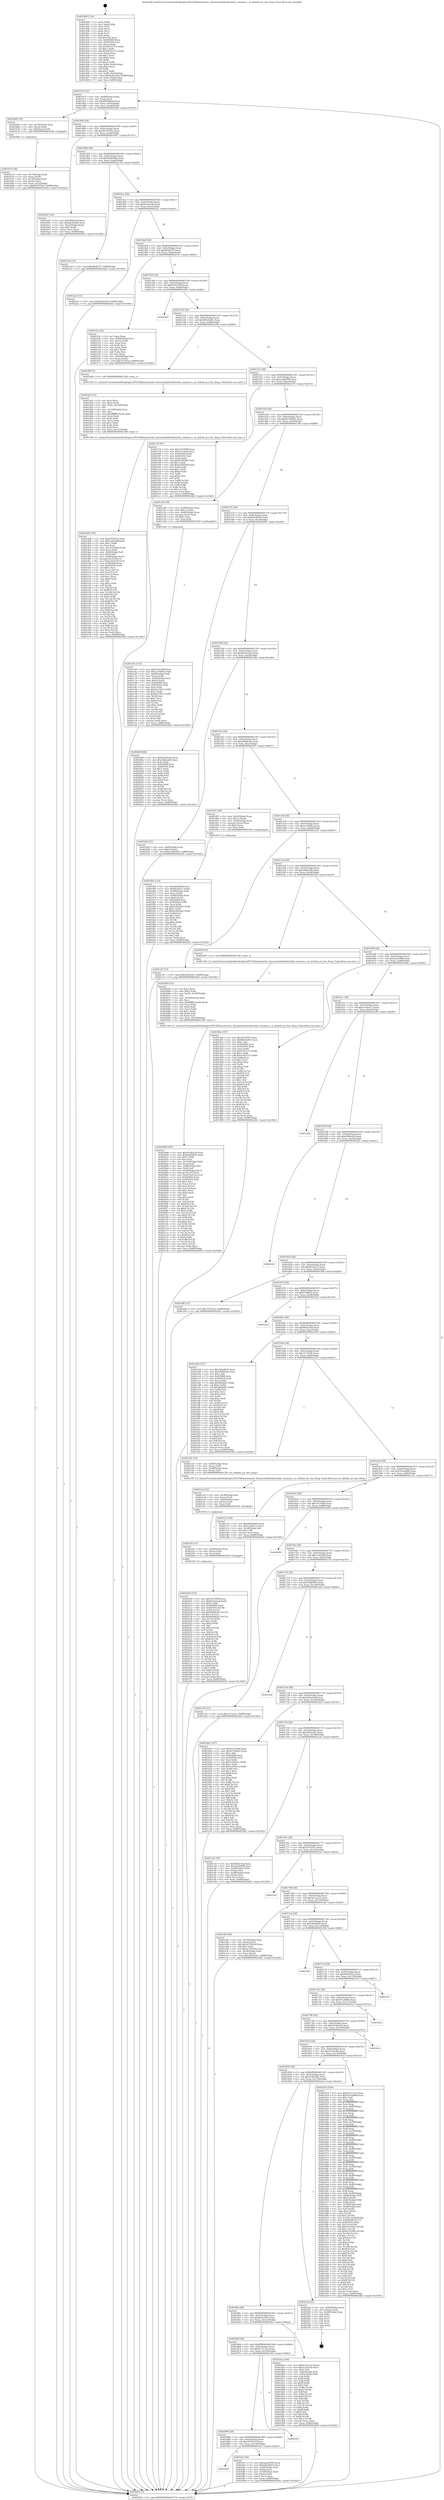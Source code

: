 digraph "0x401400" {
  label = "0x401400 (/mnt/c/Users/mathe/Desktop/tcc/POCII/binaries/extr_linuxarchia64snkernelio_common.c_sn_default_pci_bus_fixup_Final-ollvm.out::main(0))"
  labelloc = "t"
  node[shape=record]

  Entry [label="",width=0.3,height=0.3,shape=circle,fillcolor=black,style=filled]
  "0x401474" [label="{
     0x401474 [32]\l
     | [instrs]\l
     &nbsp;&nbsp;0x401474 \<+6\>: mov -0x88(%rbp),%eax\l
     &nbsp;&nbsp;0x40147a \<+2\>: mov %eax,%ecx\l
     &nbsp;&nbsp;0x40147c \<+6\>: sub $0x8095d669,%ecx\l
     &nbsp;&nbsp;0x401482 \<+6\>: mov %eax,-0x9c(%rbp)\l
     &nbsp;&nbsp;0x401488 \<+6\>: mov %ecx,-0xa0(%rbp)\l
     &nbsp;&nbsp;0x40148e \<+6\>: je 0000000000401b69 \<main+0x769\>\l
  }"]
  "0x401b69" [label="{
     0x401b69 [16]\l
     | [instrs]\l
     &nbsp;&nbsp;0x401b69 \<+4\>: mov -0x78(%rbp),%rax\l
     &nbsp;&nbsp;0x401b6d \<+3\>: mov (%rax),%rax\l
     &nbsp;&nbsp;0x401b70 \<+4\>: mov 0x8(%rax),%rdi\l
     &nbsp;&nbsp;0x401b74 \<+5\>: call 0000000000401060 \<atoi@plt\>\l
     | [calls]\l
     &nbsp;&nbsp;0x401060 \{1\} (unknown)\l
  }"]
  "0x401494" [label="{
     0x401494 [28]\l
     | [instrs]\l
     &nbsp;&nbsp;0x401494 \<+5\>: jmp 0000000000401499 \<main+0x99\>\l
     &nbsp;&nbsp;0x401499 \<+6\>: mov -0x9c(%rbp),%eax\l
     &nbsp;&nbsp;0x40149f \<+5\>: sub $0x891d7b45,%eax\l
     &nbsp;&nbsp;0x4014a4 \<+6\>: mov %eax,-0xa4(%rbp)\l
     &nbsp;&nbsp;0x4014aa \<+6\>: je 0000000000401b97 \<main+0x797\>\l
  }"]
  Exit [label="",width=0.3,height=0.3,shape=circle,fillcolor=black,style=filled,peripheries=2]
  "0x401b97" [label="{
     0x401b97 [30]\l
     | [instrs]\l
     &nbsp;&nbsp;0x401b97 \<+5\>: mov $0xef966ee9,%eax\l
     &nbsp;&nbsp;0x401b9c \<+5\>: mov $0x26cb3ad9,%ecx\l
     &nbsp;&nbsp;0x401ba1 \<+3\>: mov -0x2c(%rbp),%edx\l
     &nbsp;&nbsp;0x401ba4 \<+3\>: cmp $0x0,%edx\l
     &nbsp;&nbsp;0x401ba7 \<+3\>: cmove %ecx,%eax\l
     &nbsp;&nbsp;0x401baa \<+6\>: mov %eax,-0x88(%rbp)\l
     &nbsp;&nbsp;0x401bb0 \<+5\>: jmp 00000000004024d2 \<main+0x10d2\>\l
  }"]
  "0x4014b0" [label="{
     0x4014b0 [28]\l
     | [instrs]\l
     &nbsp;&nbsp;0x4014b0 \<+5\>: jmp 00000000004014b5 \<main+0xb5\>\l
     &nbsp;&nbsp;0x4014b5 \<+6\>: mov -0x9c(%rbp),%eax\l
     &nbsp;&nbsp;0x4014bb \<+5\>: sub $0x8a06dd44,%eax\l
     &nbsp;&nbsp;0x4014c0 \<+6\>: mov %eax,-0xa8(%rbp)\l
     &nbsp;&nbsp;0x4014c6 \<+6\>: je 000000000040213d \<main+0xd3d\>\l
  }"]
  "0x402209" [label="{
     0x402209 [153]\l
     | [instrs]\l
     &nbsp;&nbsp;0x402209 \<+5\>: mov $0x1d7395ff,%ecx\l
     &nbsp;&nbsp;0x40220e \<+5\>: mov $0x8a3a2ca4,%edx\l
     &nbsp;&nbsp;0x402213 \<+3\>: mov $0x1,%r8b\l
     &nbsp;&nbsp;0x402216 \<+8\>: mov 0x405068,%r9d\l
     &nbsp;&nbsp;0x40221e \<+8\>: mov 0x405054,%r10d\l
     &nbsp;&nbsp;0x402226 \<+3\>: mov %r9d,%r11d\l
     &nbsp;&nbsp;0x402229 \<+7\>: sub $0x640db267,%r11d\l
     &nbsp;&nbsp;0x402230 \<+4\>: sub $0x1,%r11d\l
     &nbsp;&nbsp;0x402234 \<+7\>: add $0x640db267,%r11d\l
     &nbsp;&nbsp;0x40223b \<+4\>: imul %r11d,%r9d\l
     &nbsp;&nbsp;0x40223f \<+4\>: and $0x1,%r9d\l
     &nbsp;&nbsp;0x402243 \<+4\>: cmp $0x0,%r9d\l
     &nbsp;&nbsp;0x402247 \<+3\>: sete %bl\l
     &nbsp;&nbsp;0x40224a \<+4\>: cmp $0xa,%r10d\l
     &nbsp;&nbsp;0x40224e \<+4\>: setl %r14b\l
     &nbsp;&nbsp;0x402252 \<+3\>: mov %bl,%r15b\l
     &nbsp;&nbsp;0x402255 \<+4\>: xor $0xff,%r15b\l
     &nbsp;&nbsp;0x402259 \<+3\>: mov %r14b,%r12b\l
     &nbsp;&nbsp;0x40225c \<+4\>: xor $0xff,%r12b\l
     &nbsp;&nbsp;0x402260 \<+4\>: xor $0x1,%r8b\l
     &nbsp;&nbsp;0x402264 \<+3\>: mov %r15b,%r13b\l
     &nbsp;&nbsp;0x402267 \<+4\>: and $0xff,%r13b\l
     &nbsp;&nbsp;0x40226b \<+3\>: and %r8b,%bl\l
     &nbsp;&nbsp;0x40226e \<+3\>: mov %r12b,%al\l
     &nbsp;&nbsp;0x402271 \<+2\>: and $0xff,%al\l
     &nbsp;&nbsp;0x402273 \<+3\>: and %r8b,%r14b\l
     &nbsp;&nbsp;0x402276 \<+3\>: or %bl,%r13b\l
     &nbsp;&nbsp;0x402279 \<+3\>: or %r14b,%al\l
     &nbsp;&nbsp;0x40227c \<+3\>: xor %al,%r13b\l
     &nbsp;&nbsp;0x40227f \<+3\>: or %r12b,%r15b\l
     &nbsp;&nbsp;0x402282 \<+4\>: xor $0xff,%r15b\l
     &nbsp;&nbsp;0x402286 \<+4\>: or $0x1,%r8b\l
     &nbsp;&nbsp;0x40228a \<+3\>: and %r8b,%r15b\l
     &nbsp;&nbsp;0x40228d \<+3\>: or %r15b,%r13b\l
     &nbsp;&nbsp;0x402290 \<+4\>: test $0x1,%r13b\l
     &nbsp;&nbsp;0x402294 \<+3\>: cmovne %edx,%ecx\l
     &nbsp;&nbsp;0x402297 \<+6\>: mov %ecx,-0x88(%rbp)\l
     &nbsp;&nbsp;0x40229d \<+5\>: jmp 00000000004024d2 \<main+0x10d2\>\l
  }"]
  "0x40213d" [label="{
     0x40213d [15]\l
     | [instrs]\l
     &nbsp;&nbsp;0x40213d \<+10\>: movl $0x8febb7f7,-0x88(%rbp)\l
     &nbsp;&nbsp;0x402147 \<+5\>: jmp 00000000004024d2 \<main+0x10d2\>\l
  }"]
  "0x4014cc" [label="{
     0x4014cc [28]\l
     | [instrs]\l
     &nbsp;&nbsp;0x4014cc \<+5\>: jmp 00000000004014d1 \<main+0xd1\>\l
     &nbsp;&nbsp;0x4014d1 \<+6\>: mov -0x9c(%rbp),%eax\l
     &nbsp;&nbsp;0x4014d7 \<+5\>: sub $0x8a3a2ca4,%eax\l
     &nbsp;&nbsp;0x4014dc \<+6\>: mov %eax,-0xac(%rbp)\l
     &nbsp;&nbsp;0x4014e2 \<+6\>: je 00000000004022a2 \<main+0xea2\>\l
  }"]
  "0x4021fa" [label="{
     0x4021fa [15]\l
     | [instrs]\l
     &nbsp;&nbsp;0x4021fa \<+4\>: mov -0x48(%rbp),%rax\l
     &nbsp;&nbsp;0x4021fe \<+3\>: mov (%rax),%rax\l
     &nbsp;&nbsp;0x402201 \<+3\>: mov %rax,%rdi\l
     &nbsp;&nbsp;0x402204 \<+5\>: call 0000000000401030 \<free@plt\>\l
     | [calls]\l
     &nbsp;&nbsp;0x401030 \{1\} (unknown)\l
  }"]
  "0x4022a2" [label="{
     0x4022a2 [15]\l
     | [instrs]\l
     &nbsp;&nbsp;0x4022a2 \<+10\>: movl $0xbb01d2cb,-0x88(%rbp)\l
     &nbsp;&nbsp;0x4022ac \<+5\>: jmp 00000000004024d2 \<main+0x10d2\>\l
  }"]
  "0x4014e8" [label="{
     0x4014e8 [28]\l
     | [instrs]\l
     &nbsp;&nbsp;0x4014e8 \<+5\>: jmp 00000000004014ed \<main+0xed\>\l
     &nbsp;&nbsp;0x4014ed \<+6\>: mov -0x9c(%rbp),%eax\l
     &nbsp;&nbsp;0x4014f3 \<+5\>: sub $0x8febb7f7,%eax\l
     &nbsp;&nbsp;0x4014f8 \<+6\>: mov %eax,-0xb0(%rbp)\l
     &nbsp;&nbsp;0x4014fe \<+6\>: je 000000000040214c \<main+0xd4c\>\l
  }"]
  "0x4021e4" [label="{
     0x4021e4 [22]\l
     | [instrs]\l
     &nbsp;&nbsp;0x4021e4 \<+4\>: mov -0x38(%rbp),%rsi\l
     &nbsp;&nbsp;0x4021e8 \<+3\>: mov %rax,(%rsi)\l
     &nbsp;&nbsp;0x4021eb \<+4\>: mov -0x60(%rbp),%rax\l
     &nbsp;&nbsp;0x4021ef \<+3\>: mov (%rax),%rax\l
     &nbsp;&nbsp;0x4021f2 \<+3\>: mov %rax,%rdi\l
     &nbsp;&nbsp;0x4021f5 \<+5\>: call 0000000000401030 \<free@plt\>\l
     | [calls]\l
     &nbsp;&nbsp;0x401030 \{1\} (unknown)\l
  }"]
  "0x40214c" [label="{
     0x40214c [42]\l
     | [instrs]\l
     &nbsp;&nbsp;0x40214c \<+2\>: xor %eax,%eax\l
     &nbsp;&nbsp;0x40214e \<+4\>: mov -0x40(%rbp),%rcx\l
     &nbsp;&nbsp;0x402152 \<+2\>: mov (%rcx),%edx\l
     &nbsp;&nbsp;0x402154 \<+2\>: mov %eax,%esi\l
     &nbsp;&nbsp;0x402156 \<+2\>: sub %edx,%esi\l
     &nbsp;&nbsp;0x402158 \<+2\>: mov %eax,%edx\l
     &nbsp;&nbsp;0x40215a \<+3\>: sub $0x1,%edx\l
     &nbsp;&nbsp;0x40215d \<+2\>: add %edx,%esi\l
     &nbsp;&nbsp;0x40215f \<+2\>: sub %esi,%eax\l
     &nbsp;&nbsp;0x402161 \<+4\>: mov -0x40(%rbp),%rcx\l
     &nbsp;&nbsp;0x402165 \<+2\>: mov %eax,(%rcx)\l
     &nbsp;&nbsp;0x402167 \<+10\>: movl $0x70792ccf,-0x88(%rbp)\l
     &nbsp;&nbsp;0x402171 \<+5\>: jmp 00000000004024d2 \<main+0x10d2\>\l
  }"]
  "0x401504" [label="{
     0x401504 [28]\l
     | [instrs]\l
     &nbsp;&nbsp;0x401504 \<+5\>: jmp 0000000000401509 \<main+0x109\>\l
     &nbsp;&nbsp;0x401509 \<+6\>: mov -0x9c(%rbp),%eax\l
     &nbsp;&nbsp;0x40150f \<+5\>: sub $0x9192340f,%eax\l
     &nbsp;&nbsp;0x401514 \<+6\>: mov %eax,-0xb4(%rbp)\l
     &nbsp;&nbsp;0x40151a \<+6\>: je 0000000000402365 \<main+0xf65\>\l
  }"]
  "0x402098" [label="{
     0x402098 [165]\l
     | [instrs]\l
     &nbsp;&nbsp;0x402098 \<+5\>: mov $0x5654ba36,%ecx\l
     &nbsp;&nbsp;0x40209d \<+5\>: mov $0x8a06dd44,%edx\l
     &nbsp;&nbsp;0x4020a2 \<+3\>: mov $0x1,%r8b\l
     &nbsp;&nbsp;0x4020a5 \<+2\>: xor %esi,%esi\l
     &nbsp;&nbsp;0x4020a7 \<+6\>: mov -0x144(%rbp),%edi\l
     &nbsp;&nbsp;0x4020ad \<+3\>: imul %eax,%edi\l
     &nbsp;&nbsp;0x4020b0 \<+4\>: mov -0x48(%rbp),%r9\l
     &nbsp;&nbsp;0x4020b4 \<+3\>: mov (%r9),%r9\l
     &nbsp;&nbsp;0x4020b7 \<+4\>: mov -0x40(%rbp),%r10\l
     &nbsp;&nbsp;0x4020bb \<+3\>: movslq (%r10),%r10\l
     &nbsp;&nbsp;0x4020be \<+4\>: mov %edi,(%r9,%r10,4)\l
     &nbsp;&nbsp;0x4020c2 \<+7\>: mov 0x405068,%eax\l
     &nbsp;&nbsp;0x4020c9 \<+7\>: mov 0x405054,%edi\l
     &nbsp;&nbsp;0x4020d0 \<+3\>: sub $0x1,%esi\l
     &nbsp;&nbsp;0x4020d3 \<+3\>: mov %eax,%r11d\l
     &nbsp;&nbsp;0x4020d6 \<+3\>: add %esi,%r11d\l
     &nbsp;&nbsp;0x4020d9 \<+4\>: imul %r11d,%eax\l
     &nbsp;&nbsp;0x4020dd \<+3\>: and $0x1,%eax\l
     &nbsp;&nbsp;0x4020e0 \<+3\>: cmp $0x0,%eax\l
     &nbsp;&nbsp;0x4020e3 \<+3\>: sete %bl\l
     &nbsp;&nbsp;0x4020e6 \<+3\>: cmp $0xa,%edi\l
     &nbsp;&nbsp;0x4020e9 \<+4\>: setl %r14b\l
     &nbsp;&nbsp;0x4020ed \<+3\>: mov %bl,%r15b\l
     &nbsp;&nbsp;0x4020f0 \<+4\>: xor $0xff,%r15b\l
     &nbsp;&nbsp;0x4020f4 \<+3\>: mov %r14b,%r12b\l
     &nbsp;&nbsp;0x4020f7 \<+4\>: xor $0xff,%r12b\l
     &nbsp;&nbsp;0x4020fb \<+4\>: xor $0x0,%r8b\l
     &nbsp;&nbsp;0x4020ff \<+3\>: mov %r15b,%r13b\l
     &nbsp;&nbsp;0x402102 \<+4\>: and $0x0,%r13b\l
     &nbsp;&nbsp;0x402106 \<+3\>: and %r8b,%bl\l
     &nbsp;&nbsp;0x402109 \<+3\>: mov %r12b,%al\l
     &nbsp;&nbsp;0x40210c \<+2\>: and $0x0,%al\l
     &nbsp;&nbsp;0x40210e \<+3\>: and %r8b,%r14b\l
     &nbsp;&nbsp;0x402111 \<+3\>: or %bl,%r13b\l
     &nbsp;&nbsp;0x402114 \<+3\>: or %r14b,%al\l
     &nbsp;&nbsp;0x402117 \<+3\>: xor %al,%r13b\l
     &nbsp;&nbsp;0x40211a \<+3\>: or %r12b,%r15b\l
     &nbsp;&nbsp;0x40211d \<+4\>: xor $0xff,%r15b\l
     &nbsp;&nbsp;0x402121 \<+4\>: or $0x0,%r8b\l
     &nbsp;&nbsp;0x402125 \<+3\>: and %r8b,%r15b\l
     &nbsp;&nbsp;0x402128 \<+3\>: or %r15b,%r13b\l
     &nbsp;&nbsp;0x40212b \<+4\>: test $0x1,%r13b\l
     &nbsp;&nbsp;0x40212f \<+3\>: cmovne %edx,%ecx\l
     &nbsp;&nbsp;0x402132 \<+6\>: mov %ecx,-0x88(%rbp)\l
     &nbsp;&nbsp;0x402138 \<+5\>: jmp 00000000004024d2 \<main+0x10d2\>\l
  }"]
  "0x402365" [label="{
     0x402365\l
  }", style=dashed]
  "0x401520" [label="{
     0x401520 [28]\l
     | [instrs]\l
     &nbsp;&nbsp;0x401520 \<+5\>: jmp 0000000000401525 \<main+0x125\>\l
     &nbsp;&nbsp;0x401525 \<+6\>: mov -0x9c(%rbp),%eax\l
     &nbsp;&nbsp;0x40152b \<+5\>: sub $0x9861bd91,%eax\l
     &nbsp;&nbsp;0x401530 \<+6\>: mov %eax,-0xb8(%rbp)\l
     &nbsp;&nbsp;0x401536 \<+6\>: je 0000000000401d9d \<main+0x99d\>\l
  }"]
  "0x402064" [label="{
     0x402064 [52]\l
     | [instrs]\l
     &nbsp;&nbsp;0x402064 \<+2\>: xor %ecx,%ecx\l
     &nbsp;&nbsp;0x402066 \<+5\>: mov $0x2,%edx\l
     &nbsp;&nbsp;0x40206b \<+6\>: mov %edx,-0x140(%rbp)\l
     &nbsp;&nbsp;0x402071 \<+1\>: cltd\l
     &nbsp;&nbsp;0x402072 \<+6\>: mov -0x140(%rbp),%esi\l
     &nbsp;&nbsp;0x402078 \<+2\>: idiv %esi\l
     &nbsp;&nbsp;0x40207a \<+6\>: imul $0xfffffffe,%edx,%edx\l
     &nbsp;&nbsp;0x402080 \<+2\>: mov %ecx,%edi\l
     &nbsp;&nbsp;0x402082 \<+2\>: sub %edx,%edi\l
     &nbsp;&nbsp;0x402084 \<+2\>: mov %ecx,%edx\l
     &nbsp;&nbsp;0x402086 \<+3\>: sub $0x1,%edx\l
     &nbsp;&nbsp;0x402089 \<+2\>: add %edx,%edi\l
     &nbsp;&nbsp;0x40208b \<+2\>: sub %edi,%ecx\l
     &nbsp;&nbsp;0x40208d \<+6\>: mov %ecx,-0x144(%rbp)\l
     &nbsp;&nbsp;0x402093 \<+5\>: call 0000000000401160 \<next_i\>\l
     | [calls]\l
     &nbsp;&nbsp;0x401160 \{1\} (/mnt/c/Users/mathe/Desktop/tcc/POCII/binaries/extr_linuxarchia64snkernelio_common.c_sn_default_pci_bus_fixup_Final-ollvm.out::next_i)\l
  }"]
  "0x401d9d" [label="{
     0x401d9d [5]\l
     | [instrs]\l
     &nbsp;&nbsp;0x401d9d \<+5\>: call 0000000000401160 \<next_i\>\l
     | [calls]\l
     &nbsp;&nbsp;0x401160 \{1\} (/mnt/c/Users/mathe/Desktop/tcc/POCII/binaries/extr_linuxarchia64snkernelio_common.c_sn_default_pci_bus_fixup_Final-ollvm.out::next_i)\l
  }"]
  "0x40153c" [label="{
     0x40153c [28]\l
     | [instrs]\l
     &nbsp;&nbsp;0x40153c \<+5\>: jmp 0000000000401541 \<main+0x141\>\l
     &nbsp;&nbsp;0x401541 \<+6\>: mov -0x9c(%rbp),%eax\l
     &nbsp;&nbsp;0x401547 \<+5\>: sub $0xaaa66399,%eax\l
     &nbsp;&nbsp;0x40154c \<+6\>: mov %eax,-0xbc(%rbp)\l
     &nbsp;&nbsp;0x401552 \<+6\>: je 0000000000402176 \<main+0xd76\>\l
  }"]
  "0x4018a0" [label="{
     0x4018a0\l
  }", style=dashed]
  "0x402176" [label="{
     0x402176 [91]\l
     | [instrs]\l
     &nbsp;&nbsp;0x402176 \<+5\>: mov $0x1d7395ff,%eax\l
     &nbsp;&nbsp;0x40217b \<+5\>: mov $0x317e636,%ecx\l
     &nbsp;&nbsp;0x402180 \<+7\>: mov 0x405068,%edx\l
     &nbsp;&nbsp;0x402187 \<+7\>: mov 0x405054,%esi\l
     &nbsp;&nbsp;0x40218e \<+2\>: mov %edx,%edi\l
     &nbsp;&nbsp;0x402190 \<+6\>: sub $0x453fd289,%edi\l
     &nbsp;&nbsp;0x402196 \<+3\>: sub $0x1,%edi\l
     &nbsp;&nbsp;0x402199 \<+6\>: add $0x453fd289,%edi\l
     &nbsp;&nbsp;0x40219f \<+3\>: imul %edi,%edx\l
     &nbsp;&nbsp;0x4021a2 \<+3\>: and $0x1,%edx\l
     &nbsp;&nbsp;0x4021a5 \<+3\>: cmp $0x0,%edx\l
     &nbsp;&nbsp;0x4021a8 \<+4\>: sete %r8b\l
     &nbsp;&nbsp;0x4021ac \<+3\>: cmp $0xa,%esi\l
     &nbsp;&nbsp;0x4021af \<+4\>: setl %r9b\l
     &nbsp;&nbsp;0x4021b3 \<+3\>: mov %r8b,%r10b\l
     &nbsp;&nbsp;0x4021b6 \<+3\>: and %r9b,%r10b\l
     &nbsp;&nbsp;0x4021b9 \<+3\>: xor %r9b,%r8b\l
     &nbsp;&nbsp;0x4021bc \<+3\>: or %r8b,%r10b\l
     &nbsp;&nbsp;0x4021bf \<+4\>: test $0x1,%r10b\l
     &nbsp;&nbsp;0x4021c3 \<+3\>: cmovne %ecx,%eax\l
     &nbsp;&nbsp;0x4021c6 \<+6\>: mov %eax,-0x88(%rbp)\l
     &nbsp;&nbsp;0x4021cc \<+5\>: jmp 00000000004024d2 \<main+0x10d2\>\l
  }"]
  "0x401558" [label="{
     0x401558 [28]\l
     | [instrs]\l
     &nbsp;&nbsp;0x401558 \<+5\>: jmp 000000000040155d \<main+0x15d\>\l
     &nbsp;&nbsp;0x40155d \<+6\>: mov -0x9c(%rbp),%eax\l
     &nbsp;&nbsp;0x401563 \<+5\>: sub $0xb279db42,%eax\l
     &nbsp;&nbsp;0x401568 \<+6\>: mov %eax,-0xc0(%rbp)\l
     &nbsp;&nbsp;0x40156e \<+6\>: je 0000000000401c48 \<main+0x848\>\l
  }"]
  "0x401fe5" [label="{
     0x401fe5 [36]\l
     | [instrs]\l
     &nbsp;&nbsp;0x401fe5 \<+5\>: mov $0xaaa66399,%eax\l
     &nbsp;&nbsp;0x401fea \<+5\>: mov $0xb4b3b055,%ecx\l
     &nbsp;&nbsp;0x401fef \<+4\>: mov -0x40(%rbp),%rdx\l
     &nbsp;&nbsp;0x401ff3 \<+2\>: mov (%rdx),%esi\l
     &nbsp;&nbsp;0x401ff5 \<+4\>: mov -0x50(%rbp),%rdx\l
     &nbsp;&nbsp;0x401ff9 \<+2\>: cmp (%rdx),%esi\l
     &nbsp;&nbsp;0x401ffb \<+3\>: cmovl %ecx,%eax\l
     &nbsp;&nbsp;0x401ffe \<+6\>: mov %eax,-0x88(%rbp)\l
     &nbsp;&nbsp;0x402004 \<+5\>: jmp 00000000004024d2 \<main+0x10d2\>\l
  }"]
  "0x401c48" [label="{
     0x401c48 [29]\l
     | [instrs]\l
     &nbsp;&nbsp;0x401c48 \<+4\>: mov -0x68(%rbp),%rax\l
     &nbsp;&nbsp;0x401c4c \<+6\>: movl $0x1,(%rax)\l
     &nbsp;&nbsp;0x401c52 \<+4\>: mov -0x68(%rbp),%rax\l
     &nbsp;&nbsp;0x401c56 \<+3\>: movslq (%rax),%rax\l
     &nbsp;&nbsp;0x401c59 \<+4\>: shl $0x2,%rax\l
     &nbsp;&nbsp;0x401c5d \<+3\>: mov %rax,%rdi\l
     &nbsp;&nbsp;0x401c60 \<+5\>: call 0000000000401050 \<malloc@plt\>\l
     | [calls]\l
     &nbsp;&nbsp;0x401050 \{1\} (unknown)\l
  }"]
  "0x401574" [label="{
     0x401574 [28]\l
     | [instrs]\l
     &nbsp;&nbsp;0x401574 \<+5\>: jmp 0000000000401579 \<main+0x179\>\l
     &nbsp;&nbsp;0x401579 \<+6\>: mov -0x9c(%rbp),%eax\l
     &nbsp;&nbsp;0x40157f \<+5\>: sub $0xb4b3b055,%eax\l
     &nbsp;&nbsp;0x401584 \<+6\>: mov %eax,-0xc4(%rbp)\l
     &nbsp;&nbsp;0x40158a \<+6\>: je 0000000000402009 \<main+0xc09\>\l
  }"]
  "0x401884" [label="{
     0x401884 [28]\l
     | [instrs]\l
     &nbsp;&nbsp;0x401884 \<+5\>: jmp 0000000000401889 \<main+0x489\>\l
     &nbsp;&nbsp;0x401889 \<+6\>: mov -0x9c(%rbp),%eax\l
     &nbsp;&nbsp;0x40188f \<+5\>: sub $0x70792ccf,%eax\l
     &nbsp;&nbsp;0x401894 \<+6\>: mov %eax,-0x134(%rbp)\l
     &nbsp;&nbsp;0x40189a \<+6\>: je 0000000000401fe5 \<main+0xbe5\>\l
  }"]
  "0x402009" [label="{
     0x402009 [86]\l
     | [instrs]\l
     &nbsp;&nbsp;0x402009 \<+5\>: mov $0x5654ba36,%eax\l
     &nbsp;&nbsp;0x40200e \<+5\>: mov $0xcbbbca46,%ecx\l
     &nbsp;&nbsp;0x402013 \<+2\>: xor %edx,%edx\l
     &nbsp;&nbsp;0x402015 \<+7\>: mov 0x405068,%esi\l
     &nbsp;&nbsp;0x40201c \<+7\>: mov 0x405054,%edi\l
     &nbsp;&nbsp;0x402023 \<+3\>: sub $0x1,%edx\l
     &nbsp;&nbsp;0x402026 \<+3\>: mov %esi,%r8d\l
     &nbsp;&nbsp;0x402029 \<+3\>: add %edx,%r8d\l
     &nbsp;&nbsp;0x40202c \<+4\>: imul %r8d,%esi\l
     &nbsp;&nbsp;0x402030 \<+3\>: and $0x1,%esi\l
     &nbsp;&nbsp;0x402033 \<+3\>: cmp $0x0,%esi\l
     &nbsp;&nbsp;0x402036 \<+4\>: sete %r9b\l
     &nbsp;&nbsp;0x40203a \<+3\>: cmp $0xa,%edi\l
     &nbsp;&nbsp;0x40203d \<+4\>: setl %r10b\l
     &nbsp;&nbsp;0x402041 \<+3\>: mov %r9b,%r11b\l
     &nbsp;&nbsp;0x402044 \<+3\>: and %r10b,%r11b\l
     &nbsp;&nbsp;0x402047 \<+3\>: xor %r10b,%r9b\l
     &nbsp;&nbsp;0x40204a \<+3\>: or %r9b,%r11b\l
     &nbsp;&nbsp;0x40204d \<+4\>: test $0x1,%r11b\l
     &nbsp;&nbsp;0x402051 \<+3\>: cmovne %ecx,%eax\l
     &nbsp;&nbsp;0x402054 \<+6\>: mov %eax,-0x88(%rbp)\l
     &nbsp;&nbsp;0x40205a \<+5\>: jmp 00000000004024d2 \<main+0x10d2\>\l
  }"]
  "0x401590" [label="{
     0x401590 [28]\l
     | [instrs]\l
     &nbsp;&nbsp;0x401590 \<+5\>: jmp 0000000000401595 \<main+0x195\>\l
     &nbsp;&nbsp;0x401595 \<+6\>: mov -0x9c(%rbp),%eax\l
     &nbsp;&nbsp;0x40159b \<+5\>: sub $0xbb01d2cb,%eax\l
     &nbsp;&nbsp;0x4015a0 \<+6\>: mov %eax,-0xc8(%rbp)\l
     &nbsp;&nbsp;0x4015a6 \<+6\>: je 00000000004022d4 \<main+0xed4\>\l
  }"]
  "0x402302" [label="{
     0x402302\l
  }", style=dashed]
  "0x4022d4" [label="{
     0x4022d4 [25]\l
     | [instrs]\l
     &nbsp;&nbsp;0x4022d4 \<+4\>: mov -0x80(%rbp),%rax\l
     &nbsp;&nbsp;0x4022d8 \<+6\>: movl $0x0,(%rax)\l
     &nbsp;&nbsp;0x4022de \<+10\>: movl $0x5cd81683,-0x88(%rbp)\l
     &nbsp;&nbsp;0x4022e8 \<+5\>: jmp 00000000004024d2 \<main+0x10d2\>\l
  }"]
  "0x4015ac" [label="{
     0x4015ac [28]\l
     | [instrs]\l
     &nbsp;&nbsp;0x4015ac \<+5\>: jmp 00000000004015b1 \<main+0x1b1\>\l
     &nbsp;&nbsp;0x4015b1 \<+6\>: mov -0x9c(%rbp),%eax\l
     &nbsp;&nbsp;0x4015b7 \<+5\>: sub $0xc8480cde,%eax\l
     &nbsp;&nbsp;0x4015bc \<+6\>: mov %eax,-0xcc(%rbp)\l
     &nbsp;&nbsp;0x4015c2 \<+6\>: je 0000000000401f47 \<main+0xb47\>\l
  }"]
  "0x401f64" [label="{
     0x401f64 [114]\l
     | [instrs]\l
     &nbsp;&nbsp;0x401f64 \<+5\>: mov $0x3b0a8fc8,%ecx\l
     &nbsp;&nbsp;0x401f69 \<+5\>: mov $0xf4e2dca7,%edx\l
     &nbsp;&nbsp;0x401f6e \<+4\>: mov -0x48(%rbp),%rdi\l
     &nbsp;&nbsp;0x401f72 \<+3\>: mov %rax,(%rdi)\l
     &nbsp;&nbsp;0x401f75 \<+4\>: mov -0x40(%rbp),%rax\l
     &nbsp;&nbsp;0x401f79 \<+6\>: movl $0x0,(%rax)\l
     &nbsp;&nbsp;0x401f7f \<+7\>: mov 0x405068,%esi\l
     &nbsp;&nbsp;0x401f86 \<+8\>: mov 0x405054,%r8d\l
     &nbsp;&nbsp;0x401f8e \<+3\>: mov %esi,%r9d\l
     &nbsp;&nbsp;0x401f91 \<+7\>: sub $0x418924d2,%r9d\l
     &nbsp;&nbsp;0x401f98 \<+4\>: sub $0x1,%r9d\l
     &nbsp;&nbsp;0x401f9c \<+7\>: add $0x418924d2,%r9d\l
     &nbsp;&nbsp;0x401fa3 \<+4\>: imul %r9d,%esi\l
     &nbsp;&nbsp;0x401fa7 \<+3\>: and $0x1,%esi\l
     &nbsp;&nbsp;0x401faa \<+3\>: cmp $0x0,%esi\l
     &nbsp;&nbsp;0x401fad \<+4\>: sete %r10b\l
     &nbsp;&nbsp;0x401fb1 \<+4\>: cmp $0xa,%r8d\l
     &nbsp;&nbsp;0x401fb5 \<+4\>: setl %r11b\l
     &nbsp;&nbsp;0x401fb9 \<+3\>: mov %r10b,%bl\l
     &nbsp;&nbsp;0x401fbc \<+3\>: and %r11b,%bl\l
     &nbsp;&nbsp;0x401fbf \<+3\>: xor %r11b,%r10b\l
     &nbsp;&nbsp;0x401fc2 \<+3\>: or %r10b,%bl\l
     &nbsp;&nbsp;0x401fc5 \<+3\>: test $0x1,%bl\l
     &nbsp;&nbsp;0x401fc8 \<+3\>: cmovne %edx,%ecx\l
     &nbsp;&nbsp;0x401fcb \<+6\>: mov %ecx,-0x88(%rbp)\l
     &nbsp;&nbsp;0x401fd1 \<+5\>: jmp 00000000004024d2 \<main+0x10d2\>\l
  }"]
  "0x401f47" [label="{
     0x401f47 [29]\l
     | [instrs]\l
     &nbsp;&nbsp;0x401f47 \<+4\>: mov -0x50(%rbp),%rax\l
     &nbsp;&nbsp;0x401f4b \<+6\>: movl $0x1,(%rax)\l
     &nbsp;&nbsp;0x401f51 \<+4\>: mov -0x50(%rbp),%rax\l
     &nbsp;&nbsp;0x401f55 \<+3\>: movslq (%rax),%rax\l
     &nbsp;&nbsp;0x401f58 \<+4\>: shl $0x2,%rax\l
     &nbsp;&nbsp;0x401f5c \<+3\>: mov %rax,%rdi\l
     &nbsp;&nbsp;0x401f5f \<+5\>: call 0000000000401050 \<malloc@plt\>\l
     | [calls]\l
     &nbsp;&nbsp;0x401050 \{1\} (unknown)\l
  }"]
  "0x4015c8" [label="{
     0x4015c8 [28]\l
     | [instrs]\l
     &nbsp;&nbsp;0x4015c8 \<+5\>: jmp 00000000004015cd \<main+0x1cd\>\l
     &nbsp;&nbsp;0x4015cd \<+6\>: mov -0x9c(%rbp),%eax\l
     &nbsp;&nbsp;0x4015d3 \<+5\>: sub $0xca7d4f0e,%eax\l
     &nbsp;&nbsp;0x4015d8 \<+6\>: mov %eax,-0xd0(%rbp)\l
     &nbsp;&nbsp;0x4015de \<+6\>: je 0000000000401cd7 \<main+0x8d7\>\l
  }"]
  "0x401dd6" [label="{
     0x401dd6 [165]\l
     | [instrs]\l
     &nbsp;&nbsp;0x401dd6 \<+5\>: mov $0x2f742f7a,%ecx\l
     &nbsp;&nbsp;0x401ddb \<+5\>: mov $0x1ed3cfdf,%edx\l
     &nbsp;&nbsp;0x401de0 \<+3\>: mov $0x1,%r8b\l
     &nbsp;&nbsp;0x401de3 \<+2\>: xor %esi,%esi\l
     &nbsp;&nbsp;0x401de5 \<+6\>: mov -0x13c(%rbp),%edi\l
     &nbsp;&nbsp;0x401deb \<+3\>: imul %eax,%edi\l
     &nbsp;&nbsp;0x401dee \<+4\>: mov -0x60(%rbp),%r9\l
     &nbsp;&nbsp;0x401df2 \<+3\>: mov (%r9),%r9\l
     &nbsp;&nbsp;0x401df5 \<+4\>: mov -0x58(%rbp),%r10\l
     &nbsp;&nbsp;0x401df9 \<+3\>: movslq (%r10),%r10\l
     &nbsp;&nbsp;0x401dfc \<+4\>: mov %edi,(%r9,%r10,4)\l
     &nbsp;&nbsp;0x401e00 \<+7\>: mov 0x405068,%eax\l
     &nbsp;&nbsp;0x401e07 \<+7\>: mov 0x405054,%edi\l
     &nbsp;&nbsp;0x401e0e \<+3\>: sub $0x1,%esi\l
     &nbsp;&nbsp;0x401e11 \<+3\>: mov %eax,%r11d\l
     &nbsp;&nbsp;0x401e14 \<+3\>: add %esi,%r11d\l
     &nbsp;&nbsp;0x401e17 \<+4\>: imul %r11d,%eax\l
     &nbsp;&nbsp;0x401e1b \<+3\>: and $0x1,%eax\l
     &nbsp;&nbsp;0x401e1e \<+3\>: cmp $0x0,%eax\l
     &nbsp;&nbsp;0x401e21 \<+3\>: sete %bl\l
     &nbsp;&nbsp;0x401e24 \<+3\>: cmp $0xa,%edi\l
     &nbsp;&nbsp;0x401e27 \<+4\>: setl %r14b\l
     &nbsp;&nbsp;0x401e2b \<+3\>: mov %bl,%r15b\l
     &nbsp;&nbsp;0x401e2e \<+4\>: xor $0xff,%r15b\l
     &nbsp;&nbsp;0x401e32 \<+3\>: mov %r14b,%r12b\l
     &nbsp;&nbsp;0x401e35 \<+4\>: xor $0xff,%r12b\l
     &nbsp;&nbsp;0x401e39 \<+4\>: xor $0x1,%r8b\l
     &nbsp;&nbsp;0x401e3d \<+3\>: mov %r15b,%r13b\l
     &nbsp;&nbsp;0x401e40 \<+4\>: and $0xff,%r13b\l
     &nbsp;&nbsp;0x401e44 \<+3\>: and %r8b,%bl\l
     &nbsp;&nbsp;0x401e47 \<+3\>: mov %r12b,%al\l
     &nbsp;&nbsp;0x401e4a \<+2\>: and $0xff,%al\l
     &nbsp;&nbsp;0x401e4c \<+3\>: and %r8b,%r14b\l
     &nbsp;&nbsp;0x401e4f \<+3\>: or %bl,%r13b\l
     &nbsp;&nbsp;0x401e52 \<+3\>: or %r14b,%al\l
     &nbsp;&nbsp;0x401e55 \<+3\>: xor %al,%r13b\l
     &nbsp;&nbsp;0x401e58 \<+3\>: or %r12b,%r15b\l
     &nbsp;&nbsp;0x401e5b \<+4\>: xor $0xff,%r15b\l
     &nbsp;&nbsp;0x401e5f \<+4\>: or $0x1,%r8b\l
     &nbsp;&nbsp;0x401e63 \<+3\>: and %r8b,%r15b\l
     &nbsp;&nbsp;0x401e66 \<+3\>: or %r15b,%r13b\l
     &nbsp;&nbsp;0x401e69 \<+4\>: test $0x1,%r13b\l
     &nbsp;&nbsp;0x401e6d \<+3\>: cmovne %edx,%ecx\l
     &nbsp;&nbsp;0x401e70 \<+6\>: mov %ecx,-0x88(%rbp)\l
     &nbsp;&nbsp;0x401e76 \<+5\>: jmp 00000000004024d2 \<main+0x10d2\>\l
  }"]
  "0x401cd7" [label="{
     0x401cd7 [15]\l
     | [instrs]\l
     &nbsp;&nbsp;0x401cd7 \<+10\>: movl $0x26f32e01,-0x88(%rbp)\l
     &nbsp;&nbsp;0x401ce1 \<+5\>: jmp 00000000004024d2 \<main+0x10d2\>\l
  }"]
  "0x4015e4" [label="{
     0x4015e4 [28]\l
     | [instrs]\l
     &nbsp;&nbsp;0x4015e4 \<+5\>: jmp 00000000004015e9 \<main+0x1e9\>\l
     &nbsp;&nbsp;0x4015e9 \<+6\>: mov -0x9c(%rbp),%eax\l
     &nbsp;&nbsp;0x4015ef \<+5\>: sub $0xcbbbca46,%eax\l
     &nbsp;&nbsp;0x4015f4 \<+6\>: mov %eax,-0xd4(%rbp)\l
     &nbsp;&nbsp;0x4015fa \<+6\>: je 000000000040205f \<main+0xc5f\>\l
  }"]
  "0x401da2" [label="{
     0x401da2 [52]\l
     | [instrs]\l
     &nbsp;&nbsp;0x401da2 \<+2\>: xor %ecx,%ecx\l
     &nbsp;&nbsp;0x401da4 \<+5\>: mov $0x2,%edx\l
     &nbsp;&nbsp;0x401da9 \<+6\>: mov %edx,-0x138(%rbp)\l
     &nbsp;&nbsp;0x401daf \<+1\>: cltd\l
     &nbsp;&nbsp;0x401db0 \<+6\>: mov -0x138(%rbp),%esi\l
     &nbsp;&nbsp;0x401db6 \<+2\>: idiv %esi\l
     &nbsp;&nbsp;0x401db8 \<+6\>: imul $0xfffffffe,%edx,%edx\l
     &nbsp;&nbsp;0x401dbe \<+2\>: mov %ecx,%edi\l
     &nbsp;&nbsp;0x401dc0 \<+2\>: sub %edx,%edi\l
     &nbsp;&nbsp;0x401dc2 \<+2\>: mov %ecx,%edx\l
     &nbsp;&nbsp;0x401dc4 \<+3\>: sub $0x1,%edx\l
     &nbsp;&nbsp;0x401dc7 \<+2\>: add %edx,%edi\l
     &nbsp;&nbsp;0x401dc9 \<+2\>: sub %edi,%ecx\l
     &nbsp;&nbsp;0x401dcb \<+6\>: mov %ecx,-0x13c(%rbp)\l
     &nbsp;&nbsp;0x401dd1 \<+5\>: call 0000000000401160 \<next_i\>\l
     | [calls]\l
     &nbsp;&nbsp;0x401160 \{1\} (/mnt/c/Users/mathe/Desktop/tcc/POCII/binaries/extr_linuxarchia64snkernelio_common.c_sn_default_pci_bus_fixup_Final-ollvm.out::next_i)\l
  }"]
  "0x40205f" [label="{
     0x40205f [5]\l
     | [instrs]\l
     &nbsp;&nbsp;0x40205f \<+5\>: call 0000000000401160 \<next_i\>\l
     | [calls]\l
     &nbsp;&nbsp;0x401160 \{1\} (/mnt/c/Users/mathe/Desktop/tcc/POCII/binaries/extr_linuxarchia64snkernelio_common.c_sn_default_pci_bus_fixup_Final-ollvm.out::next_i)\l
  }"]
  "0x401600" [label="{
     0x401600 [28]\l
     | [instrs]\l
     &nbsp;&nbsp;0x401600 \<+5\>: jmp 0000000000401605 \<main+0x205\>\l
     &nbsp;&nbsp;0x401605 \<+6\>: mov -0x9c(%rbp),%eax\l
     &nbsp;&nbsp;0x40160b \<+5\>: sub $0xcbcd5908,%eax\l
     &nbsp;&nbsp;0x401610 \<+6\>: mov %eax,-0xd8(%rbp)\l
     &nbsp;&nbsp;0x401616 \<+6\>: je 0000000000401d0a \<main+0x90a\>\l
  }"]
  "0x401c65" [label="{
     0x401c65 [114]\l
     | [instrs]\l
     &nbsp;&nbsp;0x401c65 \<+5\>: mov $0x9192340f,%ecx\l
     &nbsp;&nbsp;0x401c6a \<+5\>: mov $0xca7d4f0e,%edx\l
     &nbsp;&nbsp;0x401c6f \<+4\>: mov -0x60(%rbp),%rdi\l
     &nbsp;&nbsp;0x401c73 \<+3\>: mov %rax,(%rdi)\l
     &nbsp;&nbsp;0x401c76 \<+4\>: mov -0x58(%rbp),%rax\l
     &nbsp;&nbsp;0x401c7a \<+6\>: movl $0x0,(%rax)\l
     &nbsp;&nbsp;0x401c80 \<+7\>: mov 0x405068,%esi\l
     &nbsp;&nbsp;0x401c87 \<+8\>: mov 0x405054,%r8d\l
     &nbsp;&nbsp;0x401c8f \<+3\>: mov %esi,%r9d\l
     &nbsp;&nbsp;0x401c92 \<+7\>: add $0x9a27f912,%r9d\l
     &nbsp;&nbsp;0x401c99 \<+4\>: sub $0x1,%r9d\l
     &nbsp;&nbsp;0x401c9d \<+7\>: sub $0x9a27f912,%r9d\l
     &nbsp;&nbsp;0x401ca4 \<+4\>: imul %r9d,%esi\l
     &nbsp;&nbsp;0x401ca8 \<+3\>: and $0x1,%esi\l
     &nbsp;&nbsp;0x401cab \<+3\>: cmp $0x0,%esi\l
     &nbsp;&nbsp;0x401cae \<+4\>: sete %r10b\l
     &nbsp;&nbsp;0x401cb2 \<+4\>: cmp $0xa,%r8d\l
     &nbsp;&nbsp;0x401cb6 \<+4\>: setl %r11b\l
     &nbsp;&nbsp;0x401cba \<+3\>: mov %r10b,%bl\l
     &nbsp;&nbsp;0x401cbd \<+3\>: and %r11b,%bl\l
     &nbsp;&nbsp;0x401cc0 \<+3\>: xor %r11b,%r10b\l
     &nbsp;&nbsp;0x401cc3 \<+3\>: or %r10b,%bl\l
     &nbsp;&nbsp;0x401cc6 \<+3\>: test $0x1,%bl\l
     &nbsp;&nbsp;0x401cc9 \<+3\>: cmovne %edx,%ecx\l
     &nbsp;&nbsp;0x401ccc \<+6\>: mov %ecx,-0x88(%rbp)\l
     &nbsp;&nbsp;0x401cd2 \<+5\>: jmp 00000000004024d2 \<main+0x10d2\>\l
  }"]
  "0x401d0a" [label="{
     0x401d0a [147]\l
     | [instrs]\l
     &nbsp;&nbsp;0x401d0a \<+5\>: mov $0x2f742f7a,%eax\l
     &nbsp;&nbsp;0x401d0f \<+5\>: mov $0x9861bd91,%ecx\l
     &nbsp;&nbsp;0x401d14 \<+2\>: mov $0x1,%dl\l
     &nbsp;&nbsp;0x401d16 \<+7\>: mov 0x405068,%esi\l
     &nbsp;&nbsp;0x401d1d \<+7\>: mov 0x405054,%edi\l
     &nbsp;&nbsp;0x401d24 \<+3\>: mov %esi,%r8d\l
     &nbsp;&nbsp;0x401d27 \<+7\>: sub $0x470a7c7e,%r8d\l
     &nbsp;&nbsp;0x401d2e \<+4\>: sub $0x1,%r8d\l
     &nbsp;&nbsp;0x401d32 \<+7\>: add $0x470a7c7e,%r8d\l
     &nbsp;&nbsp;0x401d39 \<+4\>: imul %r8d,%esi\l
     &nbsp;&nbsp;0x401d3d \<+3\>: and $0x1,%esi\l
     &nbsp;&nbsp;0x401d40 \<+3\>: cmp $0x0,%esi\l
     &nbsp;&nbsp;0x401d43 \<+4\>: sete %r9b\l
     &nbsp;&nbsp;0x401d47 \<+3\>: cmp $0xa,%edi\l
     &nbsp;&nbsp;0x401d4a \<+4\>: setl %r10b\l
     &nbsp;&nbsp;0x401d4e \<+3\>: mov %r9b,%r11b\l
     &nbsp;&nbsp;0x401d51 \<+4\>: xor $0xff,%r11b\l
     &nbsp;&nbsp;0x401d55 \<+3\>: mov %r10b,%bl\l
     &nbsp;&nbsp;0x401d58 \<+3\>: xor $0xff,%bl\l
     &nbsp;&nbsp;0x401d5b \<+3\>: xor $0x1,%dl\l
     &nbsp;&nbsp;0x401d5e \<+3\>: mov %r11b,%r14b\l
     &nbsp;&nbsp;0x401d61 \<+4\>: and $0xff,%r14b\l
     &nbsp;&nbsp;0x401d65 \<+3\>: and %dl,%r9b\l
     &nbsp;&nbsp;0x401d68 \<+3\>: mov %bl,%r15b\l
     &nbsp;&nbsp;0x401d6b \<+4\>: and $0xff,%r15b\l
     &nbsp;&nbsp;0x401d6f \<+3\>: and %dl,%r10b\l
     &nbsp;&nbsp;0x401d72 \<+3\>: or %r9b,%r14b\l
     &nbsp;&nbsp;0x401d75 \<+3\>: or %r10b,%r15b\l
     &nbsp;&nbsp;0x401d78 \<+3\>: xor %r15b,%r14b\l
     &nbsp;&nbsp;0x401d7b \<+3\>: or %bl,%r11b\l
     &nbsp;&nbsp;0x401d7e \<+4\>: xor $0xff,%r11b\l
     &nbsp;&nbsp;0x401d82 \<+3\>: or $0x1,%dl\l
     &nbsp;&nbsp;0x401d85 \<+3\>: and %dl,%r11b\l
     &nbsp;&nbsp;0x401d88 \<+3\>: or %r11b,%r14b\l
     &nbsp;&nbsp;0x401d8b \<+4\>: test $0x1,%r14b\l
     &nbsp;&nbsp;0x401d8f \<+3\>: cmovne %ecx,%eax\l
     &nbsp;&nbsp;0x401d92 \<+6\>: mov %eax,-0x88(%rbp)\l
     &nbsp;&nbsp;0x401d98 \<+5\>: jmp 00000000004024d2 \<main+0x10d2\>\l
  }"]
  "0x40161c" [label="{
     0x40161c [28]\l
     | [instrs]\l
     &nbsp;&nbsp;0x40161c \<+5\>: jmp 0000000000401621 \<main+0x221\>\l
     &nbsp;&nbsp;0x401621 \<+6\>: mov -0x9c(%rbp),%eax\l
     &nbsp;&nbsp;0x401627 \<+5\>: sub $0xcce85a13,%eax\l
     &nbsp;&nbsp;0x40162c \<+6\>: mov %eax,-0xdc(%rbp)\l
     &nbsp;&nbsp;0x401632 \<+6\>: je 0000000000401a90 \<main+0x690\>\l
  }"]
  "0x401b79" [label="{
     0x401b79 [30]\l
     | [instrs]\l
     &nbsp;&nbsp;0x401b79 \<+4\>: mov -0x70(%rbp),%rdi\l
     &nbsp;&nbsp;0x401b7d \<+2\>: mov %eax,(%rdi)\l
     &nbsp;&nbsp;0x401b7f \<+4\>: mov -0x70(%rbp),%rdi\l
     &nbsp;&nbsp;0x401b83 \<+2\>: mov (%rdi),%eax\l
     &nbsp;&nbsp;0x401b85 \<+3\>: mov %eax,-0x2c(%rbp)\l
     &nbsp;&nbsp;0x401b88 \<+10\>: movl $0x891d7b45,-0x88(%rbp)\l
     &nbsp;&nbsp;0x401b92 \<+5\>: jmp 00000000004024d2 \<main+0x10d2\>\l
  }"]
  "0x401a90" [label="{
     0x401a90\l
  }", style=dashed]
  "0x401638" [label="{
     0x401638 [28]\l
     | [instrs]\l
     &nbsp;&nbsp;0x401638 \<+5\>: jmp 000000000040163d \<main+0x23d\>\l
     &nbsp;&nbsp;0x40163d \<+6\>: mov -0x9c(%rbp),%eax\l
     &nbsp;&nbsp;0x401643 \<+5\>: sub $0xef966ee9,%eax\l
     &nbsp;&nbsp;0x401648 \<+6\>: mov %eax,-0xe0(%rbp)\l
     &nbsp;&nbsp;0x40164e \<+6\>: je 00000000004022b1 \<main+0xeb1\>\l
  }"]
  "0x401400" [label="{
     0x401400 [116]\l
     | [instrs]\l
     &nbsp;&nbsp;0x401400 \<+1\>: push %rbp\l
     &nbsp;&nbsp;0x401401 \<+3\>: mov %rsp,%rbp\l
     &nbsp;&nbsp;0x401404 \<+2\>: push %r15\l
     &nbsp;&nbsp;0x401406 \<+2\>: push %r14\l
     &nbsp;&nbsp;0x401408 \<+2\>: push %r13\l
     &nbsp;&nbsp;0x40140a \<+2\>: push %r12\l
     &nbsp;&nbsp;0x40140c \<+1\>: push %rbx\l
     &nbsp;&nbsp;0x40140d \<+7\>: sub $0x128,%rsp\l
     &nbsp;&nbsp;0x401414 \<+7\>: mov 0x405068,%eax\l
     &nbsp;&nbsp;0x40141b \<+7\>: mov 0x405054,%ecx\l
     &nbsp;&nbsp;0x401422 \<+2\>: mov %eax,%edx\l
     &nbsp;&nbsp;0x401424 \<+6\>: sub $0x3b52157a,%edx\l
     &nbsp;&nbsp;0x40142a \<+3\>: sub $0x1,%edx\l
     &nbsp;&nbsp;0x40142d \<+6\>: add $0x3b52157a,%edx\l
     &nbsp;&nbsp;0x401433 \<+3\>: imul %edx,%eax\l
     &nbsp;&nbsp;0x401436 \<+3\>: and $0x1,%eax\l
     &nbsp;&nbsp;0x401439 \<+3\>: cmp $0x0,%eax\l
     &nbsp;&nbsp;0x40143c \<+4\>: sete %r8b\l
     &nbsp;&nbsp;0x401440 \<+4\>: and $0x1,%r8b\l
     &nbsp;&nbsp;0x401444 \<+7\>: mov %r8b,-0x82(%rbp)\l
     &nbsp;&nbsp;0x40144b \<+3\>: cmp $0xa,%ecx\l
     &nbsp;&nbsp;0x40144e \<+4\>: setl %r8b\l
     &nbsp;&nbsp;0x401452 \<+4\>: and $0x1,%r8b\l
     &nbsp;&nbsp;0x401456 \<+7\>: mov %r8b,-0x81(%rbp)\l
     &nbsp;&nbsp;0x40145d \<+10\>: movl $0x6a0ce91b,-0x88(%rbp)\l
     &nbsp;&nbsp;0x401467 \<+6\>: mov %edi,-0x8c(%rbp)\l
     &nbsp;&nbsp;0x40146d \<+7\>: mov %rsi,-0x98(%rbp)\l
  }"]
  "0x4022b1" [label="{
     0x4022b1\l
  }", style=dashed]
  "0x401654" [label="{
     0x401654 [28]\l
     | [instrs]\l
     &nbsp;&nbsp;0x401654 \<+5\>: jmp 0000000000401659 \<main+0x259\>\l
     &nbsp;&nbsp;0x401659 \<+6\>: mov -0x9c(%rbp),%eax\l
     &nbsp;&nbsp;0x40165f \<+5\>: sub $0xf4e2dca7,%eax\l
     &nbsp;&nbsp;0x401664 \<+6\>: mov %eax,-0xe4(%rbp)\l
     &nbsp;&nbsp;0x40166a \<+6\>: je 0000000000401fd6 \<main+0xbd6\>\l
  }"]
  "0x4024d2" [label="{
     0x4024d2 [5]\l
     | [instrs]\l
     &nbsp;&nbsp;0x4024d2 \<+5\>: jmp 0000000000401474 \<main+0x74\>\l
  }"]
  "0x401fd6" [label="{
     0x401fd6 [15]\l
     | [instrs]\l
     &nbsp;&nbsp;0x401fd6 \<+10\>: movl $0x70792ccf,-0x88(%rbp)\l
     &nbsp;&nbsp;0x401fe0 \<+5\>: jmp 00000000004024d2 \<main+0x10d2\>\l
  }"]
  "0x401670" [label="{
     0x401670 [28]\l
     | [instrs]\l
     &nbsp;&nbsp;0x401670 \<+5\>: jmp 0000000000401675 \<main+0x275\>\l
     &nbsp;&nbsp;0x401675 \<+6\>: mov -0x9c(%rbp),%eax\l
     &nbsp;&nbsp;0x40167b \<+5\>: sub $0xf73bffa2,%eax\l
     &nbsp;&nbsp;0x401680 \<+6\>: mov %eax,-0xe8(%rbp)\l
     &nbsp;&nbsp;0x401686 \<+6\>: je 00000000004022c0 \<main+0xec0\>\l
  }"]
  "0x401868" [label="{
     0x401868 [28]\l
     | [instrs]\l
     &nbsp;&nbsp;0x401868 \<+5\>: jmp 000000000040186d \<main+0x46d\>\l
     &nbsp;&nbsp;0x40186d \<+6\>: mov -0x9c(%rbp),%eax\l
     &nbsp;&nbsp;0x401873 \<+5\>: sub $0x6a7212a3,%eax\l
     &nbsp;&nbsp;0x401878 \<+6\>: mov %eax,-0x130(%rbp)\l
     &nbsp;&nbsp;0x40187e \<+6\>: je 0000000000402302 \<main+0xf02\>\l
  }"]
  "0x4022c0" [label="{
     0x4022c0\l
  }", style=dashed]
  "0x40168c" [label="{
     0x40168c [28]\l
     | [instrs]\l
     &nbsp;&nbsp;0x40168c \<+5\>: jmp 0000000000401691 \<main+0x291\>\l
     &nbsp;&nbsp;0x401691 \<+6\>: mov -0x9c(%rbp),%eax\l
     &nbsp;&nbsp;0x401697 \<+5\>: sub $0xf8a4c5bd,%eax\l
     &nbsp;&nbsp;0x40169c \<+6\>: mov %eax,-0xec(%rbp)\l
     &nbsp;&nbsp;0x4016a2 \<+6\>: je 0000000000401eb4 \<main+0xab4\>\l
  }"]
  "0x4018aa" [label="{
     0x4018aa [106]\l
     | [instrs]\l
     &nbsp;&nbsp;0x4018aa \<+5\>: mov $0x6a7212a3,%eax\l
     &nbsp;&nbsp;0x4018af \<+5\>: mov $0x5c2d1c8a,%ecx\l
     &nbsp;&nbsp;0x4018b4 \<+2\>: mov $0x1,%dl\l
     &nbsp;&nbsp;0x4018b6 \<+7\>: mov -0x82(%rbp),%sil\l
     &nbsp;&nbsp;0x4018bd \<+7\>: mov -0x81(%rbp),%dil\l
     &nbsp;&nbsp;0x4018c4 \<+3\>: mov %sil,%r8b\l
     &nbsp;&nbsp;0x4018c7 \<+4\>: xor $0xff,%r8b\l
     &nbsp;&nbsp;0x4018cb \<+3\>: mov %dil,%r9b\l
     &nbsp;&nbsp;0x4018ce \<+4\>: xor $0xff,%r9b\l
     &nbsp;&nbsp;0x4018d2 \<+3\>: xor $0x0,%dl\l
     &nbsp;&nbsp;0x4018d5 \<+3\>: mov %r8b,%r10b\l
     &nbsp;&nbsp;0x4018d8 \<+4\>: and $0x0,%r10b\l
     &nbsp;&nbsp;0x4018dc \<+3\>: and %dl,%sil\l
     &nbsp;&nbsp;0x4018df \<+3\>: mov %r9b,%r11b\l
     &nbsp;&nbsp;0x4018e2 \<+4\>: and $0x0,%r11b\l
     &nbsp;&nbsp;0x4018e6 \<+3\>: and %dl,%dil\l
     &nbsp;&nbsp;0x4018e9 \<+3\>: or %sil,%r10b\l
     &nbsp;&nbsp;0x4018ec \<+3\>: or %dil,%r11b\l
     &nbsp;&nbsp;0x4018ef \<+3\>: xor %r11b,%r10b\l
     &nbsp;&nbsp;0x4018f2 \<+3\>: or %r9b,%r8b\l
     &nbsp;&nbsp;0x4018f5 \<+4\>: xor $0xff,%r8b\l
     &nbsp;&nbsp;0x4018f9 \<+3\>: or $0x0,%dl\l
     &nbsp;&nbsp;0x4018fc \<+3\>: and %dl,%r8b\l
     &nbsp;&nbsp;0x4018ff \<+3\>: or %r8b,%r10b\l
     &nbsp;&nbsp;0x401902 \<+4\>: test $0x1,%r10b\l
     &nbsp;&nbsp;0x401906 \<+3\>: cmovne %ecx,%eax\l
     &nbsp;&nbsp;0x401909 \<+6\>: mov %eax,-0x88(%rbp)\l
     &nbsp;&nbsp;0x40190f \<+5\>: jmp 00000000004024d2 \<main+0x10d2\>\l
  }"]
  "0x401eb4" [label="{
     0x401eb4 [147]\l
     | [instrs]\l
     &nbsp;&nbsp;0x401eb4 \<+5\>: mov $0x3b0a8fc8,%eax\l
     &nbsp;&nbsp;0x401eb9 \<+5\>: mov $0xc8480cde,%ecx\l
     &nbsp;&nbsp;0x401ebe \<+2\>: mov $0x1,%dl\l
     &nbsp;&nbsp;0x401ec0 \<+7\>: mov 0x405068,%esi\l
     &nbsp;&nbsp;0x401ec7 \<+7\>: mov 0x405054,%edi\l
     &nbsp;&nbsp;0x401ece \<+3\>: mov %esi,%r8d\l
     &nbsp;&nbsp;0x401ed1 \<+7\>: add $0x4f9abdf7,%r8d\l
     &nbsp;&nbsp;0x401ed8 \<+4\>: sub $0x1,%r8d\l
     &nbsp;&nbsp;0x401edc \<+7\>: sub $0x4f9abdf7,%r8d\l
     &nbsp;&nbsp;0x401ee3 \<+4\>: imul %r8d,%esi\l
     &nbsp;&nbsp;0x401ee7 \<+3\>: and $0x1,%esi\l
     &nbsp;&nbsp;0x401eea \<+3\>: cmp $0x0,%esi\l
     &nbsp;&nbsp;0x401eed \<+4\>: sete %r9b\l
     &nbsp;&nbsp;0x401ef1 \<+3\>: cmp $0xa,%edi\l
     &nbsp;&nbsp;0x401ef4 \<+4\>: setl %r10b\l
     &nbsp;&nbsp;0x401ef8 \<+3\>: mov %r9b,%r11b\l
     &nbsp;&nbsp;0x401efb \<+4\>: xor $0xff,%r11b\l
     &nbsp;&nbsp;0x401eff \<+3\>: mov %r10b,%bl\l
     &nbsp;&nbsp;0x401f02 \<+3\>: xor $0xff,%bl\l
     &nbsp;&nbsp;0x401f05 \<+3\>: xor $0x0,%dl\l
     &nbsp;&nbsp;0x401f08 \<+3\>: mov %r11b,%r14b\l
     &nbsp;&nbsp;0x401f0b \<+4\>: and $0x0,%r14b\l
     &nbsp;&nbsp;0x401f0f \<+3\>: and %dl,%r9b\l
     &nbsp;&nbsp;0x401f12 \<+3\>: mov %bl,%r15b\l
     &nbsp;&nbsp;0x401f15 \<+4\>: and $0x0,%r15b\l
     &nbsp;&nbsp;0x401f19 \<+3\>: and %dl,%r10b\l
     &nbsp;&nbsp;0x401f1c \<+3\>: or %r9b,%r14b\l
     &nbsp;&nbsp;0x401f1f \<+3\>: or %r10b,%r15b\l
     &nbsp;&nbsp;0x401f22 \<+3\>: xor %r15b,%r14b\l
     &nbsp;&nbsp;0x401f25 \<+3\>: or %bl,%r11b\l
     &nbsp;&nbsp;0x401f28 \<+4\>: xor $0xff,%r11b\l
     &nbsp;&nbsp;0x401f2c \<+3\>: or $0x0,%dl\l
     &nbsp;&nbsp;0x401f2f \<+3\>: and %dl,%r11b\l
     &nbsp;&nbsp;0x401f32 \<+3\>: or %r11b,%r14b\l
     &nbsp;&nbsp;0x401f35 \<+4\>: test $0x1,%r14b\l
     &nbsp;&nbsp;0x401f39 \<+3\>: cmovne %ecx,%eax\l
     &nbsp;&nbsp;0x401f3c \<+6\>: mov %eax,-0x88(%rbp)\l
     &nbsp;&nbsp;0x401f42 \<+5\>: jmp 00000000004024d2 \<main+0x10d2\>\l
  }"]
  "0x4016a8" [label="{
     0x4016a8 [28]\l
     | [instrs]\l
     &nbsp;&nbsp;0x4016a8 \<+5\>: jmp 00000000004016ad \<main+0x2ad\>\l
     &nbsp;&nbsp;0x4016ad \<+6\>: mov -0x9c(%rbp),%eax\l
     &nbsp;&nbsp;0x4016b3 \<+5\>: sub $0x317e636,%eax\l
     &nbsp;&nbsp;0x4016b8 \<+6\>: mov %eax,-0xf0(%rbp)\l
     &nbsp;&nbsp;0x4016be \<+6\>: je 00000000004021d1 \<main+0xdd1\>\l
  }"]
  "0x40184c" [label="{
     0x40184c [28]\l
     | [instrs]\l
     &nbsp;&nbsp;0x40184c \<+5\>: jmp 0000000000401851 \<main+0x451\>\l
     &nbsp;&nbsp;0x401851 \<+6\>: mov -0x9c(%rbp),%eax\l
     &nbsp;&nbsp;0x401857 \<+5\>: sub $0x6a0ce91b,%eax\l
     &nbsp;&nbsp;0x40185c \<+6\>: mov %eax,-0x12c(%rbp)\l
     &nbsp;&nbsp;0x401862 \<+6\>: je 00000000004018aa \<main+0x4aa\>\l
  }"]
  "0x4021d1" [label="{
     0x4021d1 [19]\l
     | [instrs]\l
     &nbsp;&nbsp;0x4021d1 \<+4\>: mov -0x60(%rbp),%rax\l
     &nbsp;&nbsp;0x4021d5 \<+3\>: mov (%rax),%rdi\l
     &nbsp;&nbsp;0x4021d8 \<+4\>: mov -0x48(%rbp),%rax\l
     &nbsp;&nbsp;0x4021dc \<+3\>: mov (%rax),%rsi\l
     &nbsp;&nbsp;0x4021df \<+5\>: call 00000000004013f0 \<sn_default_pci_bus_fixup\>\l
     | [calls]\l
     &nbsp;&nbsp;0x4013f0 \{1\} (/mnt/c/Users/mathe/Desktop/tcc/POCII/binaries/extr_linuxarchia64snkernelio_common.c_sn_default_pci_bus_fixup_Final-ollvm.out::sn_default_pci_bus_fixup)\l
  }"]
  "0x4016c4" [label="{
     0x4016c4 [28]\l
     | [instrs]\l
     &nbsp;&nbsp;0x4016c4 \<+5\>: jmp 00000000004016c9 \<main+0x2c9\>\l
     &nbsp;&nbsp;0x4016c9 \<+6\>: mov -0x9c(%rbp),%eax\l
     &nbsp;&nbsp;0x4016cf \<+5\>: sub $0x195ea688,%eax\l
     &nbsp;&nbsp;0x4016d4 \<+6\>: mov %eax,-0xf4(%rbp)\l
     &nbsp;&nbsp;0x4016da \<+6\>: je 0000000000401a72 \<main+0x672\>\l
  }"]
  "0x4022ed" [label="{
     0x4022ed [21]\l
     | [instrs]\l
     &nbsp;&nbsp;0x4022ed \<+4\>: mov -0x80(%rbp),%rax\l
     &nbsp;&nbsp;0x4022f1 \<+2\>: mov (%rax),%eax\l
     &nbsp;&nbsp;0x4022f3 \<+4\>: lea -0x28(%rbp),%rsp\l
     &nbsp;&nbsp;0x4022f7 \<+1\>: pop %rbx\l
     &nbsp;&nbsp;0x4022f8 \<+2\>: pop %r12\l
     &nbsp;&nbsp;0x4022fa \<+2\>: pop %r13\l
     &nbsp;&nbsp;0x4022fc \<+2\>: pop %r14\l
     &nbsp;&nbsp;0x4022fe \<+2\>: pop %r15\l
     &nbsp;&nbsp;0x402300 \<+1\>: pop %rbp\l
     &nbsp;&nbsp;0x402301 \<+1\>: ret\l
  }"]
  "0x401a72" [label="{
     0x401a72 [30]\l
     | [instrs]\l
     &nbsp;&nbsp;0x401a72 \<+5\>: mov $0x8095d669,%eax\l
     &nbsp;&nbsp;0x401a77 \<+5\>: mov $0xcce85a13,%ecx\l
     &nbsp;&nbsp;0x401a7c \<+3\>: mov -0x2d(%rbp),%dl\l
     &nbsp;&nbsp;0x401a7f \<+3\>: test $0x1,%dl\l
     &nbsp;&nbsp;0x401a82 \<+3\>: cmovne %ecx,%eax\l
     &nbsp;&nbsp;0x401a85 \<+6\>: mov %eax,-0x88(%rbp)\l
     &nbsp;&nbsp;0x401a8b \<+5\>: jmp 00000000004024d2 \<main+0x10d2\>\l
  }"]
  "0x4016e0" [label="{
     0x4016e0 [28]\l
     | [instrs]\l
     &nbsp;&nbsp;0x4016e0 \<+5\>: jmp 00000000004016e5 \<main+0x2e5\>\l
     &nbsp;&nbsp;0x4016e5 \<+6\>: mov -0x9c(%rbp),%eax\l
     &nbsp;&nbsp;0x4016eb \<+5\>: sub $0x1d7395ff,%eax\l
     &nbsp;&nbsp;0x4016f0 \<+6\>: mov %eax,-0xf8(%rbp)\l
     &nbsp;&nbsp;0x4016f6 \<+6\>: je 0000000000402490 \<main+0x1090\>\l
  }"]
  "0x401830" [label="{
     0x401830 [28]\l
     | [instrs]\l
     &nbsp;&nbsp;0x401830 \<+5\>: jmp 0000000000401835 \<main+0x435\>\l
     &nbsp;&nbsp;0x401835 \<+6\>: mov -0x9c(%rbp),%eax\l
     &nbsp;&nbsp;0x40183b \<+5\>: sub $0x5cd81683,%eax\l
     &nbsp;&nbsp;0x401840 \<+6\>: mov %eax,-0x128(%rbp)\l
     &nbsp;&nbsp;0x401846 \<+6\>: je 00000000004022ed \<main+0xeed\>\l
  }"]
  "0x402490" [label="{
     0x402490\l
  }", style=dashed]
  "0x4016fc" [label="{
     0x4016fc [28]\l
     | [instrs]\l
     &nbsp;&nbsp;0x4016fc \<+5\>: jmp 0000000000401701 \<main+0x301\>\l
     &nbsp;&nbsp;0x401701 \<+6\>: mov -0x9c(%rbp),%eax\l
     &nbsp;&nbsp;0x401707 \<+5\>: sub $0x1ed3cfdf,%eax\l
     &nbsp;&nbsp;0x40170c \<+6\>: mov %eax,-0xfc(%rbp)\l
     &nbsp;&nbsp;0x401712 \<+6\>: je 0000000000401e7b \<main+0xa7b\>\l
  }"]
  "0x401914" [label="{
     0x401914 [350]\l
     | [instrs]\l
     &nbsp;&nbsp;0x401914 \<+5\>: mov $0x6a7212a3,%eax\l
     &nbsp;&nbsp;0x401919 \<+5\>: mov $0x195ea688,%ecx\l
     &nbsp;&nbsp;0x40191e \<+2\>: mov $0x1,%dl\l
     &nbsp;&nbsp;0x401920 \<+3\>: mov %rsp,%rsi\l
     &nbsp;&nbsp;0x401923 \<+4\>: add $0xfffffffffffffff0,%rsi\l
     &nbsp;&nbsp;0x401927 \<+3\>: mov %rsi,%rsp\l
     &nbsp;&nbsp;0x40192a \<+4\>: mov %rsi,-0x80(%rbp)\l
     &nbsp;&nbsp;0x40192e \<+3\>: mov %rsp,%rsi\l
     &nbsp;&nbsp;0x401931 \<+4\>: add $0xfffffffffffffff0,%rsi\l
     &nbsp;&nbsp;0x401935 \<+3\>: mov %rsi,%rsp\l
     &nbsp;&nbsp;0x401938 \<+3\>: mov %rsp,%rdi\l
     &nbsp;&nbsp;0x40193b \<+4\>: add $0xfffffffffffffff0,%rdi\l
     &nbsp;&nbsp;0x40193f \<+3\>: mov %rdi,%rsp\l
     &nbsp;&nbsp;0x401942 \<+4\>: mov %rdi,-0x78(%rbp)\l
     &nbsp;&nbsp;0x401946 \<+3\>: mov %rsp,%rdi\l
     &nbsp;&nbsp;0x401949 \<+4\>: add $0xfffffffffffffff0,%rdi\l
     &nbsp;&nbsp;0x40194d \<+3\>: mov %rdi,%rsp\l
     &nbsp;&nbsp;0x401950 \<+4\>: mov %rdi,-0x70(%rbp)\l
     &nbsp;&nbsp;0x401954 \<+3\>: mov %rsp,%rdi\l
     &nbsp;&nbsp;0x401957 \<+4\>: add $0xfffffffffffffff0,%rdi\l
     &nbsp;&nbsp;0x40195b \<+3\>: mov %rdi,%rsp\l
     &nbsp;&nbsp;0x40195e \<+4\>: mov %rdi,-0x68(%rbp)\l
     &nbsp;&nbsp;0x401962 \<+3\>: mov %rsp,%rdi\l
     &nbsp;&nbsp;0x401965 \<+4\>: add $0xfffffffffffffff0,%rdi\l
     &nbsp;&nbsp;0x401969 \<+3\>: mov %rdi,%rsp\l
     &nbsp;&nbsp;0x40196c \<+4\>: mov %rdi,-0x60(%rbp)\l
     &nbsp;&nbsp;0x401970 \<+3\>: mov %rsp,%rdi\l
     &nbsp;&nbsp;0x401973 \<+4\>: add $0xfffffffffffffff0,%rdi\l
     &nbsp;&nbsp;0x401977 \<+3\>: mov %rdi,%rsp\l
     &nbsp;&nbsp;0x40197a \<+4\>: mov %rdi,-0x58(%rbp)\l
     &nbsp;&nbsp;0x40197e \<+3\>: mov %rsp,%rdi\l
     &nbsp;&nbsp;0x401981 \<+4\>: add $0xfffffffffffffff0,%rdi\l
     &nbsp;&nbsp;0x401985 \<+3\>: mov %rdi,%rsp\l
     &nbsp;&nbsp;0x401988 \<+4\>: mov %rdi,-0x50(%rbp)\l
     &nbsp;&nbsp;0x40198c \<+3\>: mov %rsp,%rdi\l
     &nbsp;&nbsp;0x40198f \<+4\>: add $0xfffffffffffffff0,%rdi\l
     &nbsp;&nbsp;0x401993 \<+3\>: mov %rdi,%rsp\l
     &nbsp;&nbsp;0x401996 \<+4\>: mov %rdi,-0x48(%rbp)\l
     &nbsp;&nbsp;0x40199a \<+3\>: mov %rsp,%rdi\l
     &nbsp;&nbsp;0x40199d \<+4\>: add $0xfffffffffffffff0,%rdi\l
     &nbsp;&nbsp;0x4019a1 \<+3\>: mov %rdi,%rsp\l
     &nbsp;&nbsp;0x4019a4 \<+4\>: mov %rdi,-0x40(%rbp)\l
     &nbsp;&nbsp;0x4019a8 \<+3\>: mov %rsp,%rdi\l
     &nbsp;&nbsp;0x4019ab \<+4\>: add $0xfffffffffffffff0,%rdi\l
     &nbsp;&nbsp;0x4019af \<+3\>: mov %rdi,%rsp\l
     &nbsp;&nbsp;0x4019b2 \<+4\>: mov %rdi,-0x38(%rbp)\l
     &nbsp;&nbsp;0x4019b6 \<+4\>: mov -0x80(%rbp),%rdi\l
     &nbsp;&nbsp;0x4019ba \<+6\>: movl $0x0,(%rdi)\l
     &nbsp;&nbsp;0x4019c0 \<+7\>: mov -0x8c(%rbp),%r8d\l
     &nbsp;&nbsp;0x4019c7 \<+3\>: mov %r8d,(%rsi)\l
     &nbsp;&nbsp;0x4019ca \<+4\>: mov -0x78(%rbp),%rdi\l
     &nbsp;&nbsp;0x4019ce \<+7\>: mov -0x98(%rbp),%r9\l
     &nbsp;&nbsp;0x4019d5 \<+3\>: mov %r9,(%rdi)\l
     &nbsp;&nbsp;0x4019d8 \<+3\>: cmpl $0x2,(%rsi)\l
     &nbsp;&nbsp;0x4019db \<+4\>: setne %r10b\l
     &nbsp;&nbsp;0x4019df \<+4\>: and $0x1,%r10b\l
     &nbsp;&nbsp;0x4019e3 \<+4\>: mov %r10b,-0x2d(%rbp)\l
     &nbsp;&nbsp;0x4019e7 \<+8\>: mov 0x405068,%r11d\l
     &nbsp;&nbsp;0x4019ef \<+7\>: mov 0x405054,%ebx\l
     &nbsp;&nbsp;0x4019f6 \<+3\>: mov %r11d,%r14d\l
     &nbsp;&nbsp;0x4019f9 \<+7\>: add $0x9c10160c,%r14d\l
     &nbsp;&nbsp;0x401a00 \<+4\>: sub $0x1,%r14d\l
     &nbsp;&nbsp;0x401a04 \<+7\>: sub $0x9c10160c,%r14d\l
     &nbsp;&nbsp;0x401a0b \<+4\>: imul %r14d,%r11d\l
     &nbsp;&nbsp;0x401a0f \<+4\>: and $0x1,%r11d\l
     &nbsp;&nbsp;0x401a13 \<+4\>: cmp $0x0,%r11d\l
     &nbsp;&nbsp;0x401a17 \<+4\>: sete %r10b\l
     &nbsp;&nbsp;0x401a1b \<+3\>: cmp $0xa,%ebx\l
     &nbsp;&nbsp;0x401a1e \<+4\>: setl %r15b\l
     &nbsp;&nbsp;0x401a22 \<+3\>: mov %r10b,%r12b\l
     &nbsp;&nbsp;0x401a25 \<+4\>: xor $0xff,%r12b\l
     &nbsp;&nbsp;0x401a29 \<+3\>: mov %r15b,%r13b\l
     &nbsp;&nbsp;0x401a2c \<+4\>: xor $0xff,%r13b\l
     &nbsp;&nbsp;0x401a30 \<+3\>: xor $0x0,%dl\l
     &nbsp;&nbsp;0x401a33 \<+3\>: mov %r12b,%sil\l
     &nbsp;&nbsp;0x401a36 \<+4\>: and $0x0,%sil\l
     &nbsp;&nbsp;0x401a3a \<+3\>: and %dl,%r10b\l
     &nbsp;&nbsp;0x401a3d \<+3\>: mov %r13b,%dil\l
     &nbsp;&nbsp;0x401a40 \<+4\>: and $0x0,%dil\l
     &nbsp;&nbsp;0x401a44 \<+3\>: and %dl,%r15b\l
     &nbsp;&nbsp;0x401a47 \<+3\>: or %r10b,%sil\l
     &nbsp;&nbsp;0x401a4a \<+3\>: or %r15b,%dil\l
     &nbsp;&nbsp;0x401a4d \<+3\>: xor %dil,%sil\l
     &nbsp;&nbsp;0x401a50 \<+3\>: or %r13b,%r12b\l
     &nbsp;&nbsp;0x401a53 \<+4\>: xor $0xff,%r12b\l
     &nbsp;&nbsp;0x401a57 \<+3\>: or $0x0,%dl\l
     &nbsp;&nbsp;0x401a5a \<+3\>: and %dl,%r12b\l
     &nbsp;&nbsp;0x401a5d \<+3\>: or %r12b,%sil\l
     &nbsp;&nbsp;0x401a60 \<+4\>: test $0x1,%sil\l
     &nbsp;&nbsp;0x401a64 \<+3\>: cmovne %ecx,%eax\l
     &nbsp;&nbsp;0x401a67 \<+6\>: mov %eax,-0x88(%rbp)\l
     &nbsp;&nbsp;0x401a6d \<+5\>: jmp 00000000004024d2 \<main+0x10d2\>\l
  }"]
  "0x401e7b" [label="{
     0x401e7b [15]\l
     | [instrs]\l
     &nbsp;&nbsp;0x401e7b \<+10\>: movl $0x3a7caec3,-0x88(%rbp)\l
     &nbsp;&nbsp;0x401e85 \<+5\>: jmp 00000000004024d2 \<main+0x10d2\>\l
  }"]
  "0x401718" [label="{
     0x401718 [28]\l
     | [instrs]\l
     &nbsp;&nbsp;0x401718 \<+5\>: jmp 000000000040171d \<main+0x31d\>\l
     &nbsp;&nbsp;0x40171d \<+6\>: mov -0x9c(%rbp),%eax\l
     &nbsp;&nbsp;0x401723 \<+5\>: sub $0x1f8d0950,%eax\l
     &nbsp;&nbsp;0x401728 \<+6\>: mov %eax,-0x100(%rbp)\l
     &nbsp;&nbsp;0x40172e \<+6\>: je 0000000000401aeb \<main+0x6eb\>\l
  }"]
  "0x401814" [label="{
     0x401814 [28]\l
     | [instrs]\l
     &nbsp;&nbsp;0x401814 \<+5\>: jmp 0000000000401819 \<main+0x419\>\l
     &nbsp;&nbsp;0x401819 \<+6\>: mov -0x9c(%rbp),%eax\l
     &nbsp;&nbsp;0x40181f \<+5\>: sub $0x5c2d1c8a,%eax\l
     &nbsp;&nbsp;0x401824 \<+6\>: mov %eax,-0x124(%rbp)\l
     &nbsp;&nbsp;0x40182a \<+6\>: je 0000000000401914 \<main+0x514\>\l
  }"]
  "0x401aeb" [label="{
     0x401aeb\l
  }", style=dashed]
  "0x401734" [label="{
     0x401734 [28]\l
     | [instrs]\l
     &nbsp;&nbsp;0x401734 \<+5\>: jmp 0000000000401739 \<main+0x339\>\l
     &nbsp;&nbsp;0x401739 \<+6\>: mov -0x9c(%rbp),%eax\l
     &nbsp;&nbsp;0x40173f \<+5\>: sub $0x26cb3ad9,%eax\l
     &nbsp;&nbsp;0x401744 \<+6\>: mov %eax,-0x104(%rbp)\l
     &nbsp;&nbsp;0x40174a \<+6\>: je 0000000000401bb5 \<main+0x7b5\>\l
  }"]
  "0x40243a" [label="{
     0x40243a\l
  }", style=dashed]
  "0x401bb5" [label="{
     0x401bb5 [147]\l
     | [instrs]\l
     &nbsp;&nbsp;0x401bb5 \<+5\>: mov $0x9192340f,%eax\l
     &nbsp;&nbsp;0x401bba \<+5\>: mov $0xb279db42,%ecx\l
     &nbsp;&nbsp;0x401bbf \<+2\>: mov $0x1,%dl\l
     &nbsp;&nbsp;0x401bc1 \<+7\>: mov 0x405068,%esi\l
     &nbsp;&nbsp;0x401bc8 \<+7\>: mov 0x405054,%edi\l
     &nbsp;&nbsp;0x401bcf \<+3\>: mov %esi,%r8d\l
     &nbsp;&nbsp;0x401bd2 \<+7\>: sub $0x3c2991cc,%r8d\l
     &nbsp;&nbsp;0x401bd9 \<+4\>: sub $0x1,%r8d\l
     &nbsp;&nbsp;0x401bdd \<+7\>: add $0x3c2991cc,%r8d\l
     &nbsp;&nbsp;0x401be4 \<+4\>: imul %r8d,%esi\l
     &nbsp;&nbsp;0x401be8 \<+3\>: and $0x1,%esi\l
     &nbsp;&nbsp;0x401beb \<+3\>: cmp $0x0,%esi\l
     &nbsp;&nbsp;0x401bee \<+4\>: sete %r9b\l
     &nbsp;&nbsp;0x401bf2 \<+3\>: cmp $0xa,%edi\l
     &nbsp;&nbsp;0x401bf5 \<+4\>: setl %r10b\l
     &nbsp;&nbsp;0x401bf9 \<+3\>: mov %r9b,%r11b\l
     &nbsp;&nbsp;0x401bfc \<+4\>: xor $0xff,%r11b\l
     &nbsp;&nbsp;0x401c00 \<+3\>: mov %r10b,%bl\l
     &nbsp;&nbsp;0x401c03 \<+3\>: xor $0xff,%bl\l
     &nbsp;&nbsp;0x401c06 \<+3\>: xor $0x1,%dl\l
     &nbsp;&nbsp;0x401c09 \<+3\>: mov %r11b,%r14b\l
     &nbsp;&nbsp;0x401c0c \<+4\>: and $0xff,%r14b\l
     &nbsp;&nbsp;0x401c10 \<+3\>: and %dl,%r9b\l
     &nbsp;&nbsp;0x401c13 \<+3\>: mov %bl,%r15b\l
     &nbsp;&nbsp;0x401c16 \<+4\>: and $0xff,%r15b\l
     &nbsp;&nbsp;0x401c1a \<+3\>: and %dl,%r10b\l
     &nbsp;&nbsp;0x401c1d \<+3\>: or %r9b,%r14b\l
     &nbsp;&nbsp;0x401c20 \<+3\>: or %r10b,%r15b\l
     &nbsp;&nbsp;0x401c23 \<+3\>: xor %r15b,%r14b\l
     &nbsp;&nbsp;0x401c26 \<+3\>: or %bl,%r11b\l
     &nbsp;&nbsp;0x401c29 \<+4\>: xor $0xff,%r11b\l
     &nbsp;&nbsp;0x401c2d \<+3\>: or $0x1,%dl\l
     &nbsp;&nbsp;0x401c30 \<+3\>: and %dl,%r11b\l
     &nbsp;&nbsp;0x401c33 \<+3\>: or %r11b,%r14b\l
     &nbsp;&nbsp;0x401c36 \<+4\>: test $0x1,%r14b\l
     &nbsp;&nbsp;0x401c3a \<+3\>: cmovne %ecx,%eax\l
     &nbsp;&nbsp;0x401c3d \<+6\>: mov %eax,-0x88(%rbp)\l
     &nbsp;&nbsp;0x401c43 \<+5\>: jmp 00000000004024d2 \<main+0x10d2\>\l
  }"]
  "0x401750" [label="{
     0x401750 [28]\l
     | [instrs]\l
     &nbsp;&nbsp;0x401750 \<+5\>: jmp 0000000000401755 \<main+0x355\>\l
     &nbsp;&nbsp;0x401755 \<+6\>: mov -0x9c(%rbp),%eax\l
     &nbsp;&nbsp;0x40175b \<+5\>: sub $0x26f32e01,%eax\l
     &nbsp;&nbsp;0x401760 \<+6\>: mov %eax,-0x108(%rbp)\l
     &nbsp;&nbsp;0x401766 \<+6\>: je 0000000000401ce6 \<main+0x8e6\>\l
  }"]
  "0x4017f8" [label="{
     0x4017f8 [28]\l
     | [instrs]\l
     &nbsp;&nbsp;0x4017f8 \<+5\>: jmp 00000000004017fd \<main+0x3fd\>\l
     &nbsp;&nbsp;0x4017fd \<+6\>: mov -0x9c(%rbp),%eax\l
     &nbsp;&nbsp;0x401803 \<+5\>: sub $0x5654ba36,%eax\l
     &nbsp;&nbsp;0x401808 \<+6\>: mov %eax,-0x120(%rbp)\l
     &nbsp;&nbsp;0x40180e \<+6\>: je 000000000040243a \<main+0x103a\>\l
  }"]
  "0x401ce6" [label="{
     0x401ce6 [36]\l
     | [instrs]\l
     &nbsp;&nbsp;0x401ce6 \<+5\>: mov $0xf8a4c5bd,%eax\l
     &nbsp;&nbsp;0x401ceb \<+5\>: mov $0xcbcd5908,%ecx\l
     &nbsp;&nbsp;0x401cf0 \<+4\>: mov -0x58(%rbp),%rdx\l
     &nbsp;&nbsp;0x401cf4 \<+2\>: mov (%rdx),%esi\l
     &nbsp;&nbsp;0x401cf6 \<+4\>: mov -0x68(%rbp),%rdx\l
     &nbsp;&nbsp;0x401cfa \<+2\>: cmp (%rdx),%esi\l
     &nbsp;&nbsp;0x401cfc \<+3\>: cmovl %ecx,%eax\l
     &nbsp;&nbsp;0x401cff \<+6\>: mov %eax,-0x88(%rbp)\l
     &nbsp;&nbsp;0x401d05 \<+5\>: jmp 00000000004024d2 \<main+0x10d2\>\l
  }"]
  "0x40176c" [label="{
     0x40176c [28]\l
     | [instrs]\l
     &nbsp;&nbsp;0x40176c \<+5\>: jmp 0000000000401771 \<main+0x371\>\l
     &nbsp;&nbsp;0x401771 \<+6\>: mov -0x9c(%rbp),%eax\l
     &nbsp;&nbsp;0x401777 \<+5\>: sub $0x2f742f7a,%eax\l
     &nbsp;&nbsp;0x40177c \<+6\>: mov %eax,-0x10c(%rbp)\l
     &nbsp;&nbsp;0x401782 \<+6\>: je 00000000004023a2 \<main+0xfa2\>\l
  }"]
  "0x401b5a" [label="{
     0x401b5a\l
  }", style=dashed]
  "0x4023a2" [label="{
     0x4023a2\l
  }", style=dashed]
  "0x401788" [label="{
     0x401788 [28]\l
     | [instrs]\l
     &nbsp;&nbsp;0x401788 \<+5\>: jmp 000000000040178d \<main+0x38d\>\l
     &nbsp;&nbsp;0x40178d \<+6\>: mov -0x9c(%rbp),%eax\l
     &nbsp;&nbsp;0x401793 \<+5\>: sub $0x3a7caec3,%eax\l
     &nbsp;&nbsp;0x401798 \<+6\>: mov %eax,-0x110(%rbp)\l
     &nbsp;&nbsp;0x40179e \<+6\>: je 0000000000401e8a \<main+0xa8a\>\l
  }"]
  "0x4017dc" [label="{
     0x4017dc [28]\l
     | [instrs]\l
     &nbsp;&nbsp;0x4017dc \<+5\>: jmp 00000000004017e1 \<main+0x3e1\>\l
     &nbsp;&nbsp;0x4017e1 \<+6\>: mov -0x9c(%rbp),%eax\l
     &nbsp;&nbsp;0x4017e7 \<+5\>: sub $0x501a68a6,%eax\l
     &nbsp;&nbsp;0x4017ec \<+6\>: mov %eax,-0x11c(%rbp)\l
     &nbsp;&nbsp;0x4017f2 \<+6\>: je 0000000000401b5a \<main+0x75a\>\l
  }"]
  "0x401e8a" [label="{
     0x401e8a [42]\l
     | [instrs]\l
     &nbsp;&nbsp;0x401e8a \<+4\>: mov -0x58(%rbp),%rax\l
     &nbsp;&nbsp;0x401e8e \<+2\>: mov (%rax),%ecx\l
     &nbsp;&nbsp;0x401e90 \<+6\>: add $0x2e72b164,%ecx\l
     &nbsp;&nbsp;0x401e96 \<+3\>: add $0x1,%ecx\l
     &nbsp;&nbsp;0x401e99 \<+6\>: sub $0x2e72b164,%ecx\l
     &nbsp;&nbsp;0x401e9f \<+4\>: mov -0x58(%rbp),%rax\l
     &nbsp;&nbsp;0x401ea3 \<+2\>: mov %ecx,(%rax)\l
     &nbsp;&nbsp;0x401ea5 \<+10\>: movl $0x26f32e01,-0x88(%rbp)\l
     &nbsp;&nbsp;0x401eaf \<+5\>: jmp 00000000004024d2 \<main+0x10d2\>\l
  }"]
  "0x4017a4" [label="{
     0x4017a4 [28]\l
     | [instrs]\l
     &nbsp;&nbsp;0x4017a4 \<+5\>: jmp 00000000004017a9 \<main+0x3a9\>\l
     &nbsp;&nbsp;0x4017a9 \<+6\>: mov -0x9c(%rbp),%eax\l
     &nbsp;&nbsp;0x4017af \<+5\>: sub $0x3b0a8fc8,%eax\l
     &nbsp;&nbsp;0x4017b4 \<+6\>: mov %eax,-0x114(%rbp)\l
     &nbsp;&nbsp;0x4017ba \<+6\>: je 00000000004023fd \<main+0xffd\>\l
  }"]
  "0x402347" [label="{
     0x402347\l
  }", style=dashed]
  "0x4023fd" [label="{
     0x4023fd\l
  }", style=dashed]
  "0x4017c0" [label="{
     0x4017c0 [28]\l
     | [instrs]\l
     &nbsp;&nbsp;0x4017c0 \<+5\>: jmp 00000000004017c5 \<main+0x3c5\>\l
     &nbsp;&nbsp;0x4017c5 \<+6\>: mov -0x9c(%rbp),%eax\l
     &nbsp;&nbsp;0x4017cb \<+5\>: sub $0x468e8322,%eax\l
     &nbsp;&nbsp;0x4017d0 \<+6\>: mov %eax,-0x118(%rbp)\l
     &nbsp;&nbsp;0x4017d6 \<+6\>: je 0000000000402347 \<main+0xf47\>\l
  }"]
  Entry -> "0x401400" [label=" 1"]
  "0x401474" -> "0x401b69" [label=" 1"]
  "0x401474" -> "0x401494" [label=" 27"]
  "0x4022ed" -> Exit [label=" 1"]
  "0x401494" -> "0x401b97" [label=" 1"]
  "0x401494" -> "0x4014b0" [label=" 26"]
  "0x4022d4" -> "0x4024d2" [label=" 1"]
  "0x4014b0" -> "0x40213d" [label=" 1"]
  "0x4014b0" -> "0x4014cc" [label=" 25"]
  "0x4022a2" -> "0x4024d2" [label=" 1"]
  "0x4014cc" -> "0x4022a2" [label=" 1"]
  "0x4014cc" -> "0x4014e8" [label=" 24"]
  "0x402209" -> "0x4024d2" [label=" 1"]
  "0x4014e8" -> "0x40214c" [label=" 1"]
  "0x4014e8" -> "0x401504" [label=" 23"]
  "0x4021fa" -> "0x402209" [label=" 1"]
  "0x401504" -> "0x402365" [label=" 0"]
  "0x401504" -> "0x401520" [label=" 23"]
  "0x4021e4" -> "0x4021fa" [label=" 1"]
  "0x401520" -> "0x401d9d" [label=" 1"]
  "0x401520" -> "0x40153c" [label=" 22"]
  "0x4021d1" -> "0x4021e4" [label=" 1"]
  "0x40153c" -> "0x402176" [label=" 1"]
  "0x40153c" -> "0x401558" [label=" 21"]
  "0x402176" -> "0x4024d2" [label=" 1"]
  "0x401558" -> "0x401c48" [label=" 1"]
  "0x401558" -> "0x401574" [label=" 20"]
  "0x40214c" -> "0x4024d2" [label=" 1"]
  "0x401574" -> "0x402009" [label=" 1"]
  "0x401574" -> "0x401590" [label=" 19"]
  "0x402098" -> "0x4024d2" [label=" 1"]
  "0x401590" -> "0x4022d4" [label=" 1"]
  "0x401590" -> "0x4015ac" [label=" 18"]
  "0x402064" -> "0x402098" [label=" 1"]
  "0x4015ac" -> "0x401f47" [label=" 1"]
  "0x4015ac" -> "0x4015c8" [label=" 17"]
  "0x402009" -> "0x4024d2" [label=" 1"]
  "0x4015c8" -> "0x401cd7" [label=" 1"]
  "0x4015c8" -> "0x4015e4" [label=" 16"]
  "0x401fe5" -> "0x4024d2" [label=" 2"]
  "0x4015e4" -> "0x40205f" [label=" 1"]
  "0x4015e4" -> "0x401600" [label=" 15"]
  "0x401884" -> "0x4018a0" [label=" 0"]
  "0x401600" -> "0x401d0a" [label=" 1"]
  "0x401600" -> "0x40161c" [label=" 14"]
  "0x401884" -> "0x401fe5" [label=" 2"]
  "0x40161c" -> "0x401a90" [label=" 0"]
  "0x40161c" -> "0x401638" [label=" 14"]
  "0x40213d" -> "0x4024d2" [label=" 1"]
  "0x401638" -> "0x4022b1" [label=" 0"]
  "0x401638" -> "0x401654" [label=" 14"]
  "0x401868" -> "0x402302" [label=" 0"]
  "0x401654" -> "0x401fd6" [label=" 1"]
  "0x401654" -> "0x401670" [label=" 13"]
  "0x40205f" -> "0x402064" [label=" 1"]
  "0x401670" -> "0x4022c0" [label=" 0"]
  "0x401670" -> "0x40168c" [label=" 13"]
  "0x401fd6" -> "0x4024d2" [label=" 1"]
  "0x40168c" -> "0x401eb4" [label=" 1"]
  "0x40168c" -> "0x4016a8" [label=" 12"]
  "0x401f64" -> "0x4024d2" [label=" 1"]
  "0x4016a8" -> "0x4021d1" [label=" 1"]
  "0x4016a8" -> "0x4016c4" [label=" 11"]
  "0x401eb4" -> "0x4024d2" [label=" 1"]
  "0x4016c4" -> "0x401a72" [label=" 1"]
  "0x4016c4" -> "0x4016e0" [label=" 10"]
  "0x401e8a" -> "0x4024d2" [label=" 1"]
  "0x4016e0" -> "0x402490" [label=" 0"]
  "0x4016e0" -> "0x4016fc" [label=" 10"]
  "0x401dd6" -> "0x4024d2" [label=" 1"]
  "0x4016fc" -> "0x401e7b" [label=" 1"]
  "0x4016fc" -> "0x401718" [label=" 9"]
  "0x401da2" -> "0x401dd6" [label=" 1"]
  "0x401718" -> "0x401aeb" [label=" 0"]
  "0x401718" -> "0x401734" [label=" 9"]
  "0x401d0a" -> "0x4024d2" [label=" 1"]
  "0x401734" -> "0x401bb5" [label=" 1"]
  "0x401734" -> "0x401750" [label=" 8"]
  "0x401ce6" -> "0x4024d2" [label=" 2"]
  "0x401750" -> "0x401ce6" [label=" 2"]
  "0x401750" -> "0x40176c" [label=" 6"]
  "0x401c65" -> "0x4024d2" [label=" 1"]
  "0x40176c" -> "0x4023a2" [label=" 0"]
  "0x40176c" -> "0x401788" [label=" 6"]
  "0x401c48" -> "0x401c65" [label=" 1"]
  "0x401788" -> "0x401e8a" [label=" 1"]
  "0x401788" -> "0x4017a4" [label=" 5"]
  "0x401b97" -> "0x4024d2" [label=" 1"]
  "0x4017a4" -> "0x4023fd" [label=" 0"]
  "0x4017a4" -> "0x4017c0" [label=" 5"]
  "0x401b79" -> "0x4024d2" [label=" 1"]
  "0x4017c0" -> "0x402347" [label=" 0"]
  "0x4017c0" -> "0x4017dc" [label=" 5"]
  "0x401bb5" -> "0x4024d2" [label=" 1"]
  "0x4017dc" -> "0x401b5a" [label=" 0"]
  "0x4017dc" -> "0x4017f8" [label=" 5"]
  "0x401cd7" -> "0x4024d2" [label=" 1"]
  "0x4017f8" -> "0x40243a" [label=" 0"]
  "0x4017f8" -> "0x401814" [label=" 5"]
  "0x401d9d" -> "0x401da2" [label=" 1"]
  "0x401814" -> "0x401914" [label=" 1"]
  "0x401814" -> "0x401830" [label=" 4"]
  "0x401e7b" -> "0x4024d2" [label=" 1"]
  "0x401830" -> "0x4022ed" [label=" 1"]
  "0x401830" -> "0x40184c" [label=" 3"]
  "0x401f47" -> "0x401f64" [label=" 1"]
  "0x40184c" -> "0x4018aa" [label=" 1"]
  "0x40184c" -> "0x401868" [label=" 2"]
  "0x4018aa" -> "0x4024d2" [label=" 1"]
  "0x401400" -> "0x401474" [label=" 1"]
  "0x4024d2" -> "0x401474" [label=" 27"]
  "0x401868" -> "0x401884" [label=" 2"]
  "0x401914" -> "0x4024d2" [label=" 1"]
  "0x401a72" -> "0x4024d2" [label=" 1"]
  "0x401b69" -> "0x401b79" [label=" 1"]
}
